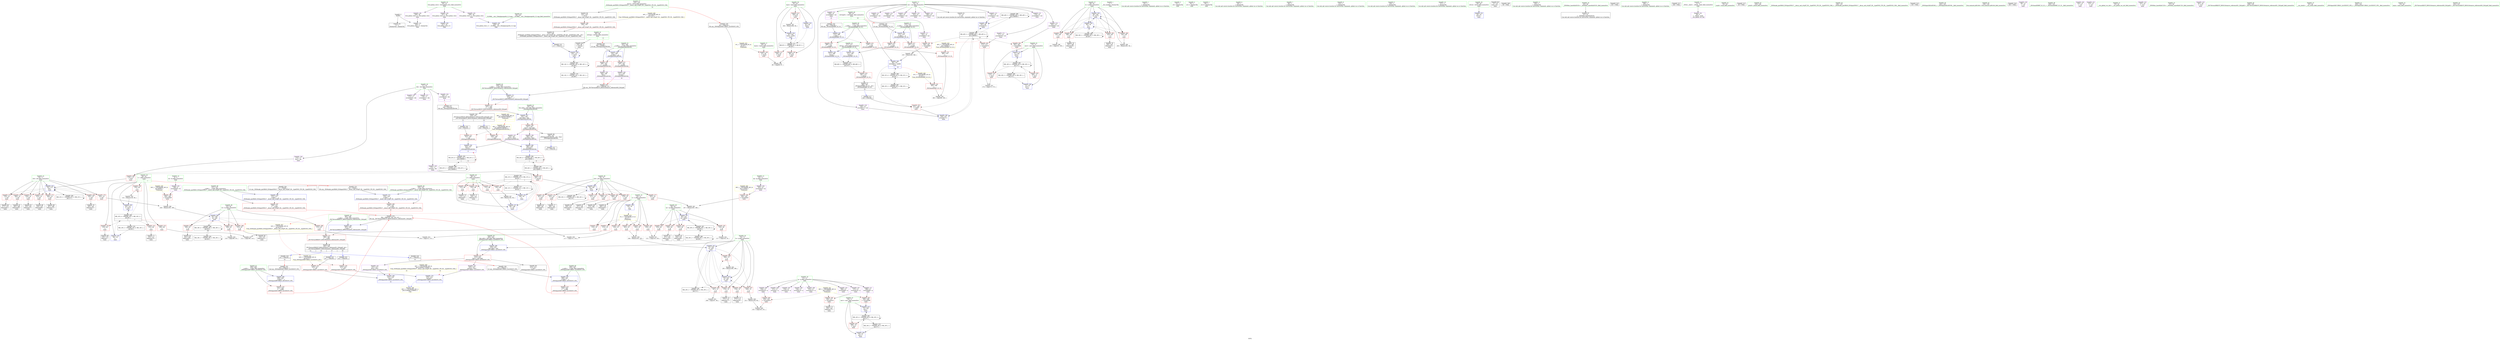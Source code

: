 digraph "SVFG" {
	label="SVFG";

	Node0x564ad8f30110 [shape=record,color=grey,label="{NodeID: 0\nNullPtr}"];
	Node0x564ad8f30110 -> Node0x564ad8f5cb60[style=solid];
	Node0x564ad8f30110 -> Node0x564ad8f684f0[style=solid];
	Node0x564ad8fabfc0 [shape=record,color=black,label="{NodeID: 526\n317 = PHI(66, )\n1st arg _ZSt9make_pairIRiS0_ESt4pairINSt17__decay_and_stripIT_E6__typeENS2_IT0_E6__typeEEOS3_OS6_ }"];
	Node0x564ad8fabfc0 -> Node0x564ad8f69970[style=solid];
	Node0x564ad8f5e790 [shape=record,color=red,label="{NodeID: 194\n243\<--84\n\<--nj\nmain\n}"];
	Node0x564ad8f5e790 -> Node0x564ad8f5dd00[style=solid];
	Node0x564ad8f5b9b0 [shape=record,color=purple,label="{NodeID: 111\n289\<--12\narrayidx88\<--g\nmain\n}"];
	Node0x564ad8f5b9b0 -> Node0x564ad8f5f080[style=solid];
	Node0x564ad8f59c20 [shape=record,color=green,label="{NodeID: 28\n62\<--63\nkase\<--kase_field_insensitive\nmain\n}"];
	Node0x564ad8f59c20 -> Node0x564ad8f62280[style=solid];
	Node0x564ad8f59c20 -> Node0x564ad8f62350[style=solid];
	Node0x564ad8f59c20 -> Node0x564ad8f62420[style=solid];
	Node0x564ad8f59c20 -> Node0x564ad8f686c0[style=solid];
	Node0x564ad8f59c20 -> Node0x564ad8f697d0[style=solid];
	Node0x564ad8f65cb0 [shape=record,color=black,label="{NodeID: 388\nMR_40V_2 = PHI(MR_40V_3, MR_40V_1, )\npts\{160000 \}\n}"];
	Node0x564ad8f65cb0 -> Node0x564ad8f68fb0[style=dashed];
	Node0x564ad8f65cb0 -> Node0x564ad8f65cb0[style=dashed];
	Node0x564ad8f5fe50 [shape=record,color=red,label="{NodeID: 222\n413\<--404\nthis1\<--this.addr\n_ZNSt4pairIiiEC2IRiS2_Lb1EEEOT_OT0_\n}"];
	Node0x564ad8f5fe50 -> Node0x564ad8f5aff0[style=solid];
	Node0x564ad8f5fe50 -> Node0x564ad8f61b30[style=solid];
	Node0x564ad8f5fe50 -> Node0x564ad8f61c00[style=solid];
	Node0x564ad8f61990 [shape=record,color=purple,label="{NodeID: 139\n349\<--348\nfirst\<--\n_ZNSt4pairIiiEaSEOS0_\n|{<s0>15}}"];
	Node0x564ad8f61990:s0 -> Node0x564ad8fac620[style=solid,color=red];
	Node0x564ad8f5c4b0 [shape=record,color=green,label="{NodeID: 56\n373\<--374\n__a.addr\<--__a.addr_field_insensitive\n_ZSt3maxIiERKT_S2_S2_\n}"];
	Node0x564ad8f5c4b0 -> Node0x564ad8f5f8a0[style=solid];
	Node0x564ad8f5c4b0 -> Node0x564ad8f5f970[style=solid];
	Node0x564ad8f5c4b0 -> Node0x564ad8f69d80[style=solid];
	Node0x564ad8f69490 [shape=record,color=blue,label="{NodeID: 250\n80\<--263\nd\<--inc73\nmain\n}"];
	Node0x564ad8f69490 -> Node0x564ad8f63d50[style=dashed];
	Node0x564ad8f69490 -> Node0x564ad8f63e20[style=dashed];
	Node0x564ad8f69490 -> Node0x564ad8f63ef0[style=dashed];
	Node0x564ad8f69490 -> Node0x564ad8f63fc0[style=dashed];
	Node0x564ad8f69490 -> Node0x564ad8f69080[style=dashed];
	Node0x564ad8f69490 -> Node0x564ad8f69490[style=dashed];
	Node0x564ad8f69490 -> Node0x564ad8f648b0[style=dashed];
	Node0x564ad8f63050 [shape=record,color=red,label="{NodeID: 167\n230\<--74\n\<--k\nmain\n}"];
	Node0x564ad8f63050 -> Node0x564ad8f6e000[style=solid];
	Node0x564ad8f5dc30 [shape=record,color=black,label="{NodeID: 84\n241\<--240\nidxprom62\<--\nmain\n}"];
	Node0x564ad8f53a70 [shape=record,color=green,label="{NodeID: 1\n7\<--1\n__dso_handle\<--dummyObj\nGlob }"];
	Node0x564ad8fac0d0 [shape=record,color=black,label="{NodeID: 527\n339 = PHI(140, )\n0th arg _ZNSt4pairIiiEaSEOS0_ }"];
	Node0x564ad8fac0d0 -> Node0x564ad8f69a40[style=solid];
	Node0x564ad8f5e860 [shape=record,color=red,label="{NodeID: 195\n138\<--137\n\<--arrayidx16\nmain\n}"];
	Node0x564ad8f5e860 -> Node0x564ad8f5d340[style=solid];
	Node0x564ad8f5ba80 [shape=record,color=purple,label="{NodeID: 112\n184\<--14\narrayidx33\<--cnt\nmain\n}"];
	Node0x564ad8f59cf0 [shape=record,color=green,label="{NodeID: 29\n64\<--65\ni\<--i_field_insensitive\nmain\n|{|<s6>7}}"];
	Node0x564ad8f59cf0 -> Node0x564ad8f624f0[style=solid];
	Node0x564ad8f59cf0 -> Node0x564ad8f625c0[style=solid];
	Node0x564ad8f59cf0 -> Node0x564ad8f62690[style=solid];
	Node0x564ad8f59cf0 -> Node0x564ad8f62760[style=solid];
	Node0x564ad8f59cf0 -> Node0x564ad8f68790[style=solid];
	Node0x564ad8f59cf0 -> Node0x564ad8f68ad0[style=solid];
	Node0x564ad8f59cf0:s6 -> Node0x564ad8fabeb0[style=solid,color=red];
	Node0x564ad8f661b0 [shape=record,color=black,label="{NodeID: 389\nMR_42V_2 = PHI(MR_42V_3, MR_42V_1, )\npts\{180000 \}\n}"];
	Node0x564ad8f661b0 -> Node0x564ad8f5e930[style=dashed];
	Node0x564ad8f661b0 -> Node0x564ad8f661b0[style=dashed];
	Node0x564ad8f661b0 -> Node0x564ad8f889e0[style=dashed];
	Node0x564ad8f5ff20 [shape=record,color=red,label="{NodeID: 223\n416\<--406\n\<--__x.addr\n_ZNSt4pairIiiEC2IRiS2_Lb1EEEOT_OT0_\n|{<s0>17}}"];
	Node0x564ad8f5ff20:s0 -> Node0x564ad8fabb00[style=solid,color=red];
	Node0x564ad8f61a60 [shape=record,color=purple,label="{NodeID: 140\n357\<--356\nsecond\<--\n_ZNSt4pairIiiEaSEOS0_\n|{<s0>16}}"];
	Node0x564ad8f61a60:s0 -> Node0x564ad8fac620[style=solid,color=red];
	Node0x564ad8f5c580 [shape=record,color=green,label="{NodeID: 57\n375\<--376\n__b.addr\<--__b.addr_field_insensitive\n_ZSt3maxIiERKT_S2_S2_\n}"];
	Node0x564ad8f5c580 -> Node0x564ad8f5fa40[style=solid];
	Node0x564ad8f5c580 -> Node0x564ad8f5fb10[style=solid];
	Node0x564ad8f5c580 -> Node0x564ad8f69e50[style=solid];
	Node0x564ad8f69560 [shape=record,color=blue,label="{NodeID: 251\n72\<--282\nans2\<--\nmain\n}"];
	Node0x564ad8f69560 -> Node0x564ad8f7cfe0[style=dashed];
	Node0x564ad8f63120 [shape=record,color=red,label="{NodeID: 168\n294\<--74\n\<--k\nmain\n}"];
	Node0x564ad8f63120 -> Node0x564ad8f6e900[style=solid];
	Node0x564ad8f5dd00 [shape=record,color=black,label="{NodeID: 85\n244\<--243\nidxprom64\<--\nmain\n}"];
	Node0x564ad8f57bd0 [shape=record,color=green,label="{NodeID: 2\n20\<--1\n\<--dummyObj\nCan only get source location for instruction, argument, global var or function.}"];
	Node0x564ad8fac1e0 [shape=record,color=black,label="{NodeID: 528\n340 = PHI(68, )\n1st arg _ZNSt4pairIiiEaSEOS0_ }"];
	Node0x564ad8fac1e0 -> Node0x564ad8f69b10[style=solid];
	Node0x564ad8f8fc30 [shape=record,color=yellow,style=double,label="{NodeID: 445\n46V_1 = ENCHI(MR_46V_0)\npts\{690000 690001 \}\nFun[main]|{<s0>8}}"];
	Node0x564ad8f8fc30:s0 -> Node0x564ad8f8d6a0[style=dashed,color=red];
	Node0x564ad8f7cae0 [shape=record,color=black,label="{NodeID: 362\nMR_16V_4 = PHI(MR_16V_6, MR_16V_3, )\npts\{71 \}\n}"];
	Node0x564ad8f7cae0 -> Node0x564ad8f62b70[style=dashed];
	Node0x564ad8f7cae0 -> Node0x564ad8f69630[style=dashed];
	Node0x564ad8f7cae0 -> Node0x564ad8f7cae0[style=dashed];
	Node0x564ad8f7cae0 -> Node0x564ad8f823e0[style=dashed];
	Node0x564ad8f5e930 [shape=record,color=red,label="{NodeID: 196\n174\<--173\n\<--first\nmain\n}"];
	Node0x564ad8f5e930 -> Node0x564ad8f68e10[style=solid];
	Node0x564ad8f5bb50 [shape=record,color=purple,label="{NodeID: 113\n187\<--14\narrayidx35\<--cnt\nmain\n}"];
	Node0x564ad8f5bb50 -> Node0x564ad8f68fb0[style=solid];
	Node0x564ad8f59dc0 [shape=record,color=green,label="{NodeID: 30\n66\<--67\nj\<--j_field_insensitive\nmain\n|{|<s6>7}}"];
	Node0x564ad8f59dc0 -> Node0x564ad8f62830[style=solid];
	Node0x564ad8f59dc0 -> Node0x564ad8f62900[style=solid];
	Node0x564ad8f59dc0 -> Node0x564ad8f629d0[style=solid];
	Node0x564ad8f59dc0 -> Node0x564ad8f62aa0[style=solid];
	Node0x564ad8f59dc0 -> Node0x564ad8f68860[style=solid];
	Node0x564ad8f59dc0 -> Node0x564ad8f68a00[style=solid];
	Node0x564ad8f59dc0:s6 -> Node0x564ad8fabfc0[style=solid,color=red];
	Node0x564ad8f662a0 [shape=record,color=black,label="{NodeID: 390\nMR_44V_2 = PHI(MR_44V_3, MR_44V_1, )\npts\{180001 \}\n}"];
	Node0x564ad8f662a0 -> Node0x564ad8f5ea00[style=dashed];
	Node0x564ad8f662a0 -> Node0x564ad8f662a0[style=dashed];
	Node0x564ad8f662a0 -> Node0x564ad8f88ee0[style=dashed];
	Node0x564ad8f5fff0 [shape=record,color=red,label="{NodeID: 224\n421\<--408\n\<--__y.addr\n_ZNSt4pairIiiEC2IRiS2_Lb1EEEOT_OT0_\n|{<s0>18}}"];
	Node0x564ad8f5fff0:s0 -> Node0x564ad8fabb00[style=solid,color=red];
	Node0x564ad8f61b30 [shape=record,color=purple,label="{NodeID: 141\n415\<--413\nfirst\<--this1\n_ZNSt4pairIiiEC2IRiS2_Lb1EEEOT_OT0_\n}"];
	Node0x564ad8f61b30 -> Node0x564ad8f6a400[style=solid];
	Node0x564ad8f5c650 [shape=record,color=green,label="{NodeID: 58\n395\<--396\n__t.addr\<--__t.addr_field_insensitive\n_ZSt7forwardIRiEOT_RNSt16remove_referenceIS1_E4typeE\n}"];
	Node0x564ad8f5c650 -> Node0x564ad8f5fd80[style=solid];
	Node0x564ad8f5c650 -> Node0x564ad8f6a0c0[style=solid];
	Node0x564ad8f69630 [shape=record,color=blue,label="{NodeID: 252\n70\<--290\nans1\<--\nmain\n}"];
	Node0x564ad8f69630 -> Node0x564ad8f7cae0[style=dashed];
	Node0x564ad8f631f0 [shape=record,color=red,label="{NodeID: 169\n182\<--76\n\<--i26\nmain\n}"];
	Node0x564ad8f631f0 -> Node0x564ad8f5d5b0[style=solid];
	Node0x564ad8f5ddd0 [shape=record,color=black,label="{NodeID: 86\n254\<--253\nidxprom68\<--\nmain\n}"];
	Node0x564ad8f57c60 [shape=record,color=green,label="{NodeID: 3\n22\<--1\n.str\<--dummyObj\nGlob }"];
	Node0x564ad8fac2f0 [shape=record,color=black,label="{NodeID: 529\n401 = PHI(318, )\n0th arg _ZNSt4pairIiiEC2IRiS2_Lb1EEEOT_OT0_ }"];
	Node0x564ad8fac2f0 -> Node0x564ad8f6a190[style=solid];
	Node0x564ad8f8fd10 [shape=record,color=yellow,style=double,label="{NodeID: 446\n32V_1 = ENCHI(MR_32V_0)\npts\{87 \}\nFun[_ZSt3maxIiERKT_S2_S2_]}"];
	Node0x564ad8f8fd10 -> Node0x564ad8f5fcb0[style=dashed];
	Node0x564ad8f7cfe0 [shape=record,color=black,label="{NodeID: 363\nMR_18V_4 = PHI(MR_18V_6, MR_18V_3, )\npts\{73 \}\n}"];
	Node0x564ad8f7cfe0 -> Node0x564ad8f62c40[style=dashed];
	Node0x564ad8f7cfe0 -> Node0x564ad8f62d10[style=dashed];
	Node0x564ad8f7cfe0 -> Node0x564ad8f69560[style=dashed];
	Node0x564ad8f7cfe0 -> Node0x564ad8f7cfe0[style=dashed];
	Node0x564ad8f7cfe0 -> Node0x564ad8f828e0[style=dashed];
	Node0x564ad8f5ea00 [shape=record,color=red,label="{NodeID: 197\n180\<--179\n\<--second\nmain\n}"];
	Node0x564ad8f5ea00 -> Node0x564ad8f68ee0[style=solid];
	Node0x564ad8f5bc20 [shape=record,color=purple,label="{NodeID: 114\n236\<--14\narrayidx58\<--cnt\nmain\n}"];
	Node0x564ad8f59e90 [shape=record,color=green,label="{NodeID: 31\n68\<--69\nref.tmp\<--ref.tmp_field_insensitive\nmain\n|{|<s1>8}}"];
	Node0x564ad8f59e90 -> Node0x564ad8f5cf30[style=solid];
	Node0x564ad8f59e90:s1 -> Node0x564ad8fac1e0[style=solid,color=red];
	Node0x564ad8f66390 [shape=record,color=black,label="{NodeID: 391\nMR_12V_5 = PHI(MR_12V_6, MR_12V_4, )\npts\{67 \}\n|{|<s7>7}}"];
	Node0x564ad8f66390 -> Node0x564ad8f62830[style=dashed];
	Node0x564ad8f66390 -> Node0x564ad8f62900[style=dashed];
	Node0x564ad8f66390 -> Node0x564ad8f629d0[style=dashed];
	Node0x564ad8f66390 -> Node0x564ad8f62aa0[style=dashed];
	Node0x564ad8f66390 -> Node0x564ad8f68860[style=dashed];
	Node0x564ad8f66390 -> Node0x564ad8f68a00[style=dashed];
	Node0x564ad8f66390 -> Node0x564ad8f819e0[style=dashed];
	Node0x564ad8f66390:s7 -> Node0x564ad8f8d210[style=dashed,color=red];
	Node0x564ad8f600c0 [shape=record,color=red,label="{NodeID: 225\n418\<--417\n\<--call\n_ZNSt4pairIiiEC2IRiS2_Lb1EEEOT_OT0_\n}"];
	Node0x564ad8f600c0 -> Node0x564ad8f6a400[style=solid];
	Node0x564ad8f61c00 [shape=record,color=purple,label="{NodeID: 142\n420\<--413\nsecond\<--this1\n_ZNSt4pairIiiEC2IRiS2_Lb1EEEOT_OT0_\n}"];
	Node0x564ad8f61c00 -> Node0x564ad8f6a4d0[style=solid];
	Node0x564ad8f5c720 [shape=record,color=green,label="{NodeID: 59\n404\<--405\nthis.addr\<--this.addr_field_insensitive\n_ZNSt4pairIiiEC2IRiS2_Lb1EEEOT_OT0_\n}"];
	Node0x564ad8f5c720 -> Node0x564ad8f5fe50[style=solid];
	Node0x564ad8f5c720 -> Node0x564ad8f6a190[style=solid];
	Node0x564ad8f69700 [shape=record,color=blue,label="{NodeID: 253\n74\<--295\nk\<--dec\nmain\n}"];
	Node0x564ad8f69700 -> Node0x564ad8f62de0[style=dashed];
	Node0x564ad8f69700 -> Node0x564ad8f62eb0[style=dashed];
	Node0x564ad8f69700 -> Node0x564ad8f62f80[style=dashed];
	Node0x564ad8f69700 -> Node0x564ad8f63050[style=dashed];
	Node0x564ad8f69700 -> Node0x564ad8f63120[style=dashed];
	Node0x564ad8f69700 -> Node0x564ad8f69700[style=dashed];
	Node0x564ad8f69700 -> Node0x564ad8f82de0[style=dashed];
	Node0x564ad8f632c0 [shape=record,color=red,label="{NodeID: 170\n195\<--76\n\<--i26\nmain\n}"];
	Node0x564ad8f632c0 -> Node0x564ad8f6ec00[style=solid];
	Node0x564ad8f5dea0 [shape=record,color=black,label="{NodeID: 87\n257\<--256\nidxprom70\<--\nmain\n}"];
	Node0x564ad8f57f10 [shape=record,color=green,label="{NodeID: 4\n24\<--1\n.str.1\<--dummyObj\nGlob }"];
	Node0x564ad8fac400 [shape=record,color=black,label="{NodeID: 530\n402 = PHI(327, )\n1st arg _ZNSt4pairIiiEC2IRiS2_Lb1EEEOT_OT0_ }"];
	Node0x564ad8fac400 -> Node0x564ad8f6a260[style=solid];
	Node0x564ad8f5ead0 [shape=record,color=red,label="{NodeID: 198\n199\<--198\n\<--arrayidx40\nmain\n}"];
	Node0x564ad8f5ead0 -> Node0x564ad8f6ec00[style=solid];
	Node0x564ad8f5bcf0 [shape=record,color=purple,label="{NodeID: 115\n239\<--14\narrayidx60\<--cnt\nmain\n|{<s0>10}}"];
	Node0x564ad8f5bcf0:s0 -> Node0x564ad8fac7d0[style=solid,color=red];
	Node0x564ad8f59f60 [shape=record,color=green,label="{NodeID: 32\n70\<--71\nans1\<--ans1_field_insensitive\nmain\n}"];
	Node0x564ad8f59f60 -> Node0x564ad8f62b70[style=solid];
	Node0x564ad8f59f60 -> Node0x564ad8f68ba0[style=solid];
	Node0x564ad8f59f60 -> Node0x564ad8f69630[style=solid];
	Node0x564ad8f60190 [shape=record,color=red,label="{NodeID: 226\n423\<--422\n\<--call2\n_ZNSt4pairIiiEC2IRiS2_Lb1EEEOT_OT0_\n}"];
	Node0x564ad8f60190 -> Node0x564ad8f6a4d0[style=solid];
	Node0x564ad8f61cd0 [shape=record,color=red,label="{NodeID: 143\n110\<--19\n\<--n\nmain\n}"];
	Node0x564ad8f61cd0 -> Node0x564ad8f6fc80[style=solid];
	Node0x564ad8f5c7f0 [shape=record,color=green,label="{NodeID: 60\n406\<--407\n__x.addr\<--__x.addr_field_insensitive\n_ZNSt4pairIiiEC2IRiS2_Lb1EEEOT_OT0_\n}"];
	Node0x564ad8f5c7f0 -> Node0x564ad8f5ff20[style=solid];
	Node0x564ad8f5c7f0 -> Node0x564ad8f6a260[style=solid];
	Node0x564ad8f697d0 [shape=record,color=blue,label="{NodeID: 254\n62\<--305\nkase\<--inc94\nmain\n}"];
	Node0x564ad8f697d0 -> Node0x564ad8f80fe0[style=dashed];
	Node0x564ad8f63390 [shape=record,color=red,label="{NodeID: 171\n234\<--76\n\<--i26\nmain\n}"];
	Node0x564ad8f63390 -> Node0x564ad8f5da90[style=solid];
	Node0x564ad8f5df70 [shape=record,color=black,label="{NodeID: 88\n267\<--266\nidxprom75\<--\nmain\n}"];
	Node0x564ad8f57fa0 [shape=record,color=green,label="{NodeID: 5\n26\<--1\n.str.2\<--dummyObj\nGlob }"];
	Node0x564ad8fac510 [shape=record,color=black,label="{NodeID: 531\n403 = PHI(331, )\n2nd arg _ZNSt4pairIiiEC2IRiS2_Lb1EEEOT_OT0_ }"];
	Node0x564ad8fac510 -> Node0x564ad8f6a330[style=solid];
	Node0x564ad8f5eba0 [shape=record,color=red,label="{NodeID: 199\n206\<--205\n\<--arrayidx42\nmain\n}"];
	Node0x564ad8f5eba0 -> Node0x564ad8f6e600[style=solid];
	Node0x564ad8f60650 [shape=record,color=purple,label="{NodeID: 116\n242\<--14\narrayidx63\<--cnt\nmain\n}"];
	Node0x564ad8f5a030 [shape=record,color=green,label="{NodeID: 33\n72\<--73\nans2\<--ans2_field_insensitive\nmain\n}"];
	Node0x564ad8f5a030 -> Node0x564ad8f62c40[style=solid];
	Node0x564ad8f5a030 -> Node0x564ad8f62d10[style=solid];
	Node0x564ad8f5a030 -> Node0x564ad8f68c70[style=solid];
	Node0x564ad8f5a030 -> Node0x564ad8f69560[style=solid];
	Node0x564ad8f889e0 [shape=record,color=black,label="{NodeID: 393\nMR_42V_4 = PHI(MR_42V_5, MR_42V_3, )\npts\{180000 \}\n|{|<s3>8}}"];
	Node0x564ad8f889e0 -> Node0x564ad8f5e930[style=dashed];
	Node0x564ad8f889e0 -> Node0x564ad8f661b0[style=dashed];
	Node0x564ad8f889e0 -> Node0x564ad8f889e0[style=dashed];
	Node0x564ad8f889e0:s3 -> Node0x564ad8f69be0[style=dashed,color=red];
	Node0x564ad8f60260 [shape=record,color=red,label="{NodeID: 227\n431\<--428\n\<--__t.addr\n_ZSt7forwardIiEOT_RNSt16remove_referenceIS0_E4typeE\n}"];
	Node0x564ad8f60260 -> Node0x564ad8f5b0c0[style=solid];
	Node0x564ad8f61da0 [shape=record,color=red,label="{NodeID: 144\n116\<--19\n\<--n\nmain\n}"];
	Node0x564ad8f61da0 -> Node0x564ad8f6ff80[style=solid];
	Node0x564ad8f5c8c0 [shape=record,color=green,label="{NodeID: 61\n408\<--409\n__y.addr\<--__y.addr_field_insensitive\n_ZNSt4pairIiiEC2IRiS2_Lb1EEEOT_OT0_\n}"];
	Node0x564ad8f5c8c0 -> Node0x564ad8f5fff0[style=solid];
	Node0x564ad8f5c8c0 -> Node0x564ad8f6a330[style=solid];
	Node0x564ad8f7ed70 [shape=record,color=yellow,style=double,label="{NodeID: 421\n54V_1 = ENCHI(MR_54V_0)\npts\{65 67 \}\nFun[_ZNSt4pairIiiEC2IRiS2_Lb1EEEOT_OT0_]}"];
	Node0x564ad8f7ed70 -> Node0x564ad8f600c0[style=dashed];
	Node0x564ad8f7ed70 -> Node0x564ad8f60190[style=dashed];
	Node0x564ad8f6e000 [shape=record,color=grey,label="{NodeID: 338\n231 = Binary(230, 94, )\n}"];
	Node0x564ad8f6e000 -> Node0x564ad8f6f080[style=solid];
	Node0x564ad8f698a0 [shape=record,color=blue,label="{NodeID: 255\n320\<--316\n__x.addr\<--__x\n_ZSt9make_pairIRiS0_ESt4pairINSt17__decay_and_stripIT_E6__typeENS2_IT0_E6__typeEEOS3_OS6_\n}"];
	Node0x564ad8f698a0 -> Node0x564ad8f5f150[style=dashed];
	Node0x564ad8f63460 [shape=record,color=red,label="{NodeID: 172\n253\<--76\n\<--i26\nmain\n}"];
	Node0x564ad8f63460 -> Node0x564ad8f5ddd0[style=solid];
	Node0x564ad8f5e040 [shape=record,color=black,label="{NodeID: 89\n270\<--269\nidxprom77\<--\nmain\n}"];
	Node0x564ad8f58030 [shape=record,color=green,label="{NodeID: 6\n29\<--1\n\<--dummyObj\nCan only get source location for instruction, argument, global var or function.}"];
	Node0x564ad8fac620 [shape=record,color=black,label="{NodeID: 532\n427 = PHI(349, 357, )\n0th arg _ZSt7forwardIiEOT_RNSt16remove_referenceIS0_E4typeE }"];
	Node0x564ad8fac620 -> Node0x564ad8f6a5a0[style=solid];
	Node0x564ad8f5ec70 [shape=record,color=red,label="{NodeID: 200\n229\<--228\n\<--arrayidx54\nmain\n}"];
	Node0x564ad8f5ec70 -> Node0x564ad8f6f080[style=solid];
	Node0x564ad8f60720 [shape=record,color=purple,label="{NodeID: 117\n245\<--14\narrayidx65\<--cnt\nmain\n}"];
	Node0x564ad8f60720 -> Node0x564ad8f5ed40[style=solid];
	Node0x564ad8f5a100 [shape=record,color=green,label="{NodeID: 34\n74\<--75\nk\<--k_field_insensitive\nmain\n}"];
	Node0x564ad8f5a100 -> Node0x564ad8f62de0[style=solid];
	Node0x564ad8f5a100 -> Node0x564ad8f62eb0[style=solid];
	Node0x564ad8f5a100 -> Node0x564ad8f62f80[style=solid];
	Node0x564ad8f5a100 -> Node0x564ad8f63050[style=solid];
	Node0x564ad8f5a100 -> Node0x564ad8f63120[style=solid];
	Node0x564ad8f5a100 -> Node0x564ad8f68d40[style=solid];
	Node0x564ad8f5a100 -> Node0x564ad8f69700[style=solid];
	Node0x564ad8f88ee0 [shape=record,color=black,label="{NodeID: 394\nMR_44V_4 = PHI(MR_44V_5, MR_44V_3, )\npts\{180001 \}\n|{|<s3>8}}"];
	Node0x564ad8f88ee0 -> Node0x564ad8f5ea00[style=dashed];
	Node0x564ad8f88ee0 -> Node0x564ad8f662a0[style=dashed];
	Node0x564ad8f88ee0 -> Node0x564ad8f88ee0[style=dashed];
	Node0x564ad8f88ee0:s3 -> Node0x564ad8f69cb0[style=dashed,color=red];
	Node0x564ad8f60330 [shape=record,color=blue,label="{NodeID: 228\n19\<--20\nn\<--\nGlob }"];
	Node0x564ad8f60330 -> Node0x564ad8f7ef60[style=dashed];
	Node0x564ad8f61e70 [shape=record,color=red,label="{NodeID: 145\n162\<--19\n\<--n\nmain\n}"];
	Node0x564ad8f61e70 -> Node0x564ad8f6e180[style=solid];
	Node0x564ad8f5c990 [shape=record,color=green,label="{NodeID: 62\n428\<--429\n__t.addr\<--__t.addr_field_insensitive\n_ZSt7forwardIiEOT_RNSt16remove_referenceIS0_E4typeE\n}"];
	Node0x564ad8f5c990 -> Node0x564ad8f60260[style=solid];
	Node0x564ad8f5c990 -> Node0x564ad8f6a5a0[style=solid];
	Node0x564ad8f6e180 [shape=record,color=grey,label="{NodeID: 339\n164 = Binary(162, 163, )\n}"];
	Node0x564ad8f6e180 -> Node0x564ad8f68d40[style=solid];
	Node0x564ad8f69970 [shape=record,color=blue,label="{NodeID: 256\n322\<--317\n__y.addr\<--__y\n_ZSt9make_pairIRiS0_ESt4pairINSt17__decay_and_stripIT_E6__typeENS2_IT0_E6__typeEEOS3_OS6_\n}"];
	Node0x564ad8f69970 -> Node0x564ad8f5f220[style=dashed];
	Node0x564ad8f63530 [shape=record,color=red,label="{NodeID: 173\n266\<--76\n\<--i26\nmain\n}"];
	Node0x564ad8f63530 -> Node0x564ad8f5df70[style=solid];
	Node0x564ad8f5e110 [shape=record,color=black,label="{NodeID: 90\n277\<--276\nidxprom81\<--\nmain\n}"];
	Node0x564ad8f580c0 [shape=record,color=green,label="{NodeID: 7\n94\<--1\n\<--dummyObj\nCan only get source location for instruction, argument, global var or function.}"];
	Node0x564ad8fac7d0 [shape=record,color=black,label="{NodeID: 533\n369 = PHI(239, )\n0th arg _ZSt3maxIiERKT_S2_S2_ }"];
	Node0x564ad8fac7d0 -> Node0x564ad8f69d80[style=solid];
	Node0x564ad8f900c0 [shape=record,color=yellow,style=double,label="{NodeID: 450\n40V_1 = ENCHI(MR_40V_0)\npts\{160000 \}\nFun[_ZSt3maxIiERKT_S2_S2_]}"];
	Node0x564ad8f900c0 -> Node0x564ad8f5fbe0[style=dashed];
	Node0x564ad8f5ed40 [shape=record,color=red,label="{NodeID: 201\n246\<--245\n\<--arrayidx65\nmain\n}"];
	Node0x564ad8f5ed40 -> Node0x564ad8f6e780[style=solid];
	Node0x564ad8f607f0 [shape=record,color=purple,label="{NodeID: 118\n255\<--14\narrayidx69\<--cnt\nmain\n}"];
	Node0x564ad8f5a1d0 [shape=record,color=green,label="{NodeID: 35\n76\<--77\ni26\<--i26_field_insensitive\nmain\n}"];
	Node0x564ad8f5a1d0 -> Node0x564ad8f631f0[style=solid];
	Node0x564ad8f5a1d0 -> Node0x564ad8f632c0[style=solid];
	Node0x564ad8f5a1d0 -> Node0x564ad8f63390[style=solid];
	Node0x564ad8f5a1d0 -> Node0x564ad8f63460[style=solid];
	Node0x564ad8f5a1d0 -> Node0x564ad8f63530[style=solid];
	Node0x564ad8f5a1d0 -> Node0x564ad8f63600[style=solid];
	Node0x564ad8f5a1d0 -> Node0x564ad8f636d0[style=solid];
	Node0x564ad8f5a1d0 -> Node0x564ad8f68e10[style=solid];
	Node0x564ad8f60430 [shape=record,color=blue,label="{NodeID: 229\n437\<--29\nllvm.global_ctors_0\<--\nGlob }"];
	Node0x564ad8f61f40 [shape=record,color=red,label="{NodeID: 146\n163\<--19\n\<--n\nmain\n}"];
	Node0x564ad8f61f40 -> Node0x564ad8f6e180[style=solid];
	Node0x564ad8f5ca60 [shape=record,color=green,label="{NodeID: 63\n30\<--433\n_GLOBAL__sub_I_Balajiganapathi_0_0.cpp\<--_GLOBAL__sub_I_Balajiganapathi_0_0.cpp_field_insensitive\n}"];
	Node0x564ad8f5ca60 -> Node0x564ad8f60530[style=solid];
	Node0x564ad8f7ef60 [shape=record,color=yellow,style=double,label="{NodeID: 423\n2V_1 = ENCHI(MR_2V_0)\npts\{21 \}\nFun[main]}"];
	Node0x564ad8f7ef60 -> Node0x564ad8f61cd0[style=dashed];
	Node0x564ad8f7ef60 -> Node0x564ad8f61da0[style=dashed];
	Node0x564ad8f7ef60 -> Node0x564ad8f61e70[style=dashed];
	Node0x564ad8f7ef60 -> Node0x564ad8f61f40[style=dashed];
	Node0x564ad8f7ef60 -> Node0x564ad8f62010[style=dashed];
	Node0x564ad8f7ef60 -> Node0x564ad8f620e0[style=dashed];
	Node0x564ad8f6e300 [shape=record,color=grey,label="{NodeID: 340\n263 = Binary(262, 94, )\n}"];
	Node0x564ad8f6e300 -> Node0x564ad8f69490[style=solid];
	Node0x564ad8f69a40 [shape=record,color=blue,label="{NodeID: 257\n341\<--339\nthis.addr\<--this\n_ZNSt4pairIiiEaSEOS0_\n}"];
	Node0x564ad8f69a40 -> Node0x564ad8f5f3c0[style=dashed];
	Node0x564ad8f63600 [shape=record,color=red,label="{NodeID: 174\n276\<--76\n\<--i26\nmain\n}"];
	Node0x564ad8f63600 -> Node0x564ad8f5e110[style=solid];
	Node0x564ad8f5e1e0 [shape=record,color=black,label="{NodeID: 91\n280\<--279\nidxprom83\<--\nmain\n}"];
	Node0x564ad8f58900 [shape=record,color=green,label="{NodeID: 8\n155\<--1\n\<--dummyObj\nCan only get source location for instruction, argument, global var or function.}"];
	Node0x564ad8fac8e0 [shape=record,color=black,label="{NodeID: 534\n370 = PHI(86, )\n1st arg _ZSt3maxIiERKT_S2_S2_ }"];
	Node0x564ad8fac8e0 -> Node0x564ad8f69e50[style=solid];
	Node0x564ad8f5ee10 [shape=record,color=red,label="{NodeID: 202\n252\<--249\n\<--call67\nmain\n}"];
	Node0x564ad8f5ee10 -> Node0x564ad8f693c0[style=solid];
	Node0x564ad8f608c0 [shape=record,color=purple,label="{NodeID: 119\n258\<--14\narrayidx71\<--cnt\nmain\n}"];
	Node0x564ad8f608c0 -> Node0x564ad8f693c0[style=solid];
	Node0x564ad8f5a2a0 [shape=record,color=green,label="{NodeID: 36\n78\<--79\nj29\<--j29_field_insensitive\nmain\n}"];
	Node0x564ad8f5a2a0 -> Node0x564ad8f637a0[style=solid];
	Node0x564ad8f5a2a0 -> Node0x564ad8f63870[style=solid];
	Node0x564ad8f5a2a0 -> Node0x564ad8f63940[style=solid];
	Node0x564ad8f5a2a0 -> Node0x564ad8f63a10[style=solid];
	Node0x564ad8f5a2a0 -> Node0x564ad8f63ae0[style=solid];
	Node0x564ad8f5a2a0 -> Node0x564ad8f63bb0[style=solid];
	Node0x564ad8f5a2a0 -> Node0x564ad8f63c80[style=solid];
	Node0x564ad8f5a2a0 -> Node0x564ad8f68ee0[style=solid];
	Node0x564ad8f898e0 [shape=record,color=black,label="{NodeID: 396\nMR_28V_4 = PHI(MR_28V_5, MR_28V_3, )\npts\{83 \}\n}"];
	Node0x564ad8f898e0 -> Node0x564ad8f69150[style=dashed];
	Node0x564ad8f898e0 -> Node0x564ad8f64db0[style=dashed];
	Node0x564ad8f898e0 -> Node0x564ad8f898e0[style=dashed];
	Node0x564ad8f60530 [shape=record,color=blue,label="{NodeID: 230\n438\<--30\nllvm.global_ctors_1\<--_GLOBAL__sub_I_Balajiganapathi_0_0.cpp\nGlob }"];
	Node0x564ad8f62010 [shape=record,color=red,label="{NodeID: 147\n213\<--19\n\<--n\nmain\n}"];
	Node0x564ad8f62010 -> Node0x564ad8f6f680[style=solid];
	Node0x564ad8f5cb60 [shape=record,color=black,label="{NodeID: 64\n2\<--3\ndummyVal\<--dummyVal\n}"];
	Node0x564ad8f6e480 [shape=record,color=grey,label="{NodeID: 341\n305 = Binary(304, 94, )\n}"];
	Node0x564ad8f6e480 -> Node0x564ad8f697d0[style=solid];
	Node0x564ad8f69b10 [shape=record,color=blue,label="{NodeID: 258\n343\<--340\n__p.addr\<--__p\n_ZNSt4pairIiiEaSEOS0_\n}"];
	Node0x564ad8f69b10 -> Node0x564ad8f5f490[style=dashed];
	Node0x564ad8f69b10 -> Node0x564ad8f5f560[style=dashed];
	Node0x564ad8f636d0 [shape=record,color=red,label="{NodeID: 175\n284\<--76\n\<--i26\nmain\n}"];
	Node0x564ad8f636d0 -> Node0x564ad8f5e2b0[style=solid];
	Node0x564ad8f5e2b0 [shape=record,color=black,label="{NodeID: 92\n285\<--284\nidxprom85\<--\nmain\n}"];
	Node0x564ad8f589c0 [shape=record,color=green,label="{NodeID: 9\n156\<--1\n\<--dummyObj\nCan only get source location for instruction, argument, global var or function.}"];
	Node0x564ad8f5eee0 [shape=record,color=red,label="{NodeID: 203\n272\<--271\n\<--arrayidx78\nmain\n}"];
	Node0x564ad8f5eee0 -> Node0x564ad8f6f500[style=solid];
	Node0x564ad8f60990 [shape=record,color=purple,label="{NodeID: 120\n268\<--14\narrayidx76\<--cnt\nmain\n}"];
	Node0x564ad8f5a370 [shape=record,color=green,label="{NodeID: 37\n80\<--81\nd\<--d_field_insensitive\nmain\n}"];
	Node0x564ad8f5a370 -> Node0x564ad8f63d50[style=solid];
	Node0x564ad8f5a370 -> Node0x564ad8f63e20[style=solid];
	Node0x564ad8f5a370 -> Node0x564ad8f63ef0[style=solid];
	Node0x564ad8f5a370 -> Node0x564ad8f63fc0[style=solid];
	Node0x564ad8f5a370 -> Node0x564ad8f69080[style=solid];
	Node0x564ad8f5a370 -> Node0x564ad8f69490[style=solid];
	Node0x564ad8f89de0 [shape=record,color=black,label="{NodeID: 397\nMR_30V_4 = PHI(MR_30V_5, MR_30V_3, )\npts\{85 \}\n}"];
	Node0x564ad8f89de0 -> Node0x564ad8f69220[style=dashed];
	Node0x564ad8f89de0 -> Node0x564ad8f652b0[style=dashed];
	Node0x564ad8f89de0 -> Node0x564ad8f89de0[style=dashed];
	Node0x564ad8f684f0 [shape=record,color=blue, style = dotted,label="{NodeID: 231\n439\<--3\nllvm.global_ctors_2\<--dummyVal\nGlob }"];
	Node0x564ad8f620e0 [shape=record,color=red,label="{NodeID: 148\n220\<--19\n\<--n\nmain\n}"];
	Node0x564ad8f620e0 -> Node0x564ad8f6f380[style=solid];
	Node0x564ad8f5cc60 [shape=record,color=black,label="{NodeID: 65\n15\<--14\n\<--cnt\nCan only get source location for instruction, argument, global var or function.}"];
	Node0x564ad8f94160 [shape=record,color=yellow,style=double,label="{NodeID: 508\n56V_2 = CSCHI(MR_56V_1)\npts\{3190000 3190001 \}\nCS[]}"];
	Node0x564ad8f8eae0 [shape=record,color=yellow,style=double,label="{NodeID: 425\n6V_1 = ENCHI(MR_6V_0)\npts\{61 \}\nFun[main]}"];
	Node0x564ad8f8eae0 -> Node0x564ad8f621b0[style=dashed];
	Node0x564ad8f6e600 [shape=record,color=grey,label="{NodeID: 342\n207 = Binary(202, 206, )\n}"];
	Node0x564ad8f6e600 -> Node0x564ad8f69220[style=solid];
	Node0x564ad8f69be0 [shape=record,color=blue,label="{NodeID: 259\n354\<--353\nfirst2\<--\n_ZNSt4pairIiiEaSEOS0_\n|{<s0>8}}"];
	Node0x564ad8f69be0:s0 -> Node0x564ad8f889e0[style=dashed,color=blue];
	Node0x564ad8f637a0 [shape=record,color=red,label="{NodeID: 176\n185\<--78\n\<--j29\nmain\n}"];
	Node0x564ad8f637a0 -> Node0x564ad8f5d680[style=solid];
	Node0x564ad8f5e380 [shape=record,color=black,label="{NodeID: 93\n288\<--287\nidxprom87\<--\nmain\n}"];
	Node0x564ad8f58a80 [shape=record,color=green,label="{NodeID: 10\n157\<--1\n\<--dummyObj\nCan only get source location for instruction, argument, global var or function.}"];
	Node0x564ad8f5efb0 [shape=record,color=red,label="{NodeID: 204\n282\<--281\n\<--arrayidx84\nmain\n}"];
	Node0x564ad8f5efb0 -> Node0x564ad8f69560[style=solid];
	Node0x564ad8f60a60 [shape=record,color=purple,label="{NodeID: 121\n271\<--14\narrayidx78\<--cnt\nmain\n}"];
	Node0x564ad8f60a60 -> Node0x564ad8f5eee0[style=solid];
	Node0x564ad8f5a440 [shape=record,color=green,label="{NodeID: 38\n82\<--83\nni\<--ni_field_insensitive\nmain\n}"];
	Node0x564ad8f5a440 -> Node0x564ad8f64090[style=solid];
	Node0x564ad8f5a440 -> Node0x564ad8f64160[style=solid];
	Node0x564ad8f5a440 -> Node0x564ad8f64230[style=solid];
	Node0x564ad8f5a440 -> Node0x564ad8f64300[style=solid];
	Node0x564ad8f5a440 -> Node0x564ad8f69150[style=solid];
	Node0x564ad8f8a2e0 [shape=record,color=black,label="{NodeID: 398\nMR_32V_4 = PHI(MR_32V_6, MR_32V_3, )\npts\{87 \}\n}"];
	Node0x564ad8f8a2e0 -> Node0x564ad8f692f0[style=dashed];
	Node0x564ad8f8a2e0 -> Node0x564ad8f657b0[style=dashed];
	Node0x564ad8f8a2e0 -> Node0x564ad8f8a2e0[style=dashed];
	Node0x564ad8f685f0 [shape=record,color=blue,label="{NodeID: 232\n58\<--20\nretval\<--\nmain\n}"];
	Node0x564ad8f621b0 [shape=record,color=red,label="{NodeID: 149\n97\<--60\n\<--kases\nmain\n}"];
	Node0x564ad8f621b0 -> Node0x564ad8f6fe00[style=solid];
	Node0x564ad8f5cd60 [shape=record,color=black,label="{NodeID: 66\n57\<--20\nmain_ret\<--\nmain\n}"];
	Node0x564ad8fa8a00 [shape=record,color=black,label="{NodeID: 509\n90 = PHI()\n}"];
	Node0x564ad8f6e780 [shape=record,color=grey,label="{NodeID: 343\n247 = Binary(94, 246, )\n}"];
	Node0x564ad8f6e780 -> Node0x564ad8f692f0[style=solid];
	Node0x564ad8f69cb0 [shape=record,color=blue,label="{NodeID: 260\n360\<--359\nsecond4\<--\n_ZNSt4pairIiiEaSEOS0_\n|{<s0>8}}"];
	Node0x564ad8f69cb0:s0 -> Node0x564ad8f88ee0[style=dashed,color=blue];
	Node0x564ad8f63870 [shape=record,color=red,label="{NodeID: 177\n202\<--78\n\<--j29\nmain\n}"];
	Node0x564ad8f63870 -> Node0x564ad8f6e600[style=solid];
	Node0x564ad8f5e450 [shape=record,color=black,label="{NodeID: 94\n335\<--318\n\<--retval\n_ZSt9make_pairIRiS0_ESt4pairINSt17__decay_and_stripIT_E6__typeENS2_IT0_E6__typeEEOS3_OS6_\n}"];
	Node0x564ad8f5e450 -> Node0x564ad8f5f2f0[style=solid];
	Node0x564ad8f58b80 [shape=record,color=green,label="{NodeID: 11\n193\<--1\n\<--dummyObj\nCan only get source location for instruction, argument, global var or function.}"];
	Node0x564ad8f5f080 [shape=record,color=red,label="{NodeID: 205\n290\<--289\n\<--arrayidx88\nmain\n}"];
	Node0x564ad8f5f080 -> Node0x564ad8f69630[style=solid];
	Node0x564ad8f60b30 [shape=record,color=purple,label="{NodeID: 122\n278\<--14\narrayidx82\<--cnt\nmain\n}"];
	Node0x564ad8f5a510 [shape=record,color=green,label="{NodeID: 39\n84\<--85\nnj\<--nj_field_insensitive\nmain\n}"];
	Node0x564ad8f5a510 -> Node0x564ad8f643d0[style=solid];
	Node0x564ad8f5a510 -> Node0x564ad8f5e5f0[style=solid];
	Node0x564ad8f5a510 -> Node0x564ad8f5e6c0[style=solid];
	Node0x564ad8f5a510 -> Node0x564ad8f5e790[style=solid];
	Node0x564ad8f5a510 -> Node0x564ad8f69220[style=solid];
	Node0x564ad8f8a7e0 [shape=record,color=black,label="{NodeID: 399\nMR_40V_5 = PHI(MR_40V_7, MR_40V_4, )\npts\{160000 \}\n|{|<s8>10}}"];
	Node0x564ad8f8a7e0 -> Node0x564ad8f5ed40[style=dashed];
	Node0x564ad8f8a7e0 -> Node0x564ad8f5ee10[style=dashed];
	Node0x564ad8f8a7e0 -> Node0x564ad8f5eee0[style=dashed];
	Node0x564ad8f8a7e0 -> Node0x564ad8f5efb0[style=dashed];
	Node0x564ad8f8a7e0 -> Node0x564ad8f68fb0[style=dashed];
	Node0x564ad8f8a7e0 -> Node0x564ad8f693c0[style=dashed];
	Node0x564ad8f8a7e0 -> Node0x564ad8f65cb0[style=dashed];
	Node0x564ad8f8a7e0 -> Node0x564ad8f8a7e0[style=dashed];
	Node0x564ad8f8a7e0:s8 -> Node0x564ad8f900c0[style=dashed,color=red];
	Node0x564ad8f686c0 [shape=record,color=blue,label="{NodeID: 233\n62\<--94\nkase\<--\nmain\n}"];
	Node0x564ad8f686c0 -> Node0x564ad8f80fe0[style=dashed];
	Node0x564ad8f62280 [shape=record,color=red,label="{NodeID: 150\n96\<--62\n\<--kase\nmain\n}"];
	Node0x564ad8f62280 -> Node0x564ad8f6fe00[style=solid];
	Node0x564ad8f5ce30 [shape=record,color=black,label="{NodeID: 67\n41\<--42\n\<--_ZNSt8ios_base4InitD1Ev\nCan only get source location for instruction, argument, global var or function.}"];
	Node0x564ad8faaa50 [shape=record,color=black,label="{NodeID: 510\n102 = PHI()\n}"];
	Node0x564ad8f6e900 [shape=record,color=grey,label="{NodeID: 344\n295 = Binary(294, 296, )\n}"];
	Node0x564ad8f6e900 -> Node0x564ad8f69700[style=solid];
	Node0x564ad8f69d80 [shape=record,color=blue,label="{NodeID: 261\n373\<--369\n__a.addr\<--__a\n_ZSt3maxIiERKT_S2_S2_\n}"];
	Node0x564ad8f69d80 -> Node0x564ad8f5f8a0[style=dashed];
	Node0x564ad8f69d80 -> Node0x564ad8f5f970[style=dashed];
	Node0x564ad8f63940 [shape=record,color=red,label="{NodeID: 178\n237\<--78\n\<--j29\nmain\n}"];
	Node0x564ad8f63940 -> Node0x564ad8f5db60[style=solid];
	Node0x564ad8f5e520 [shape=record,color=black,label="{NodeID: 95\n315\<--336\n_ZSt9make_pairIRiS0_ESt4pairINSt17__decay_and_stripIT_E6__typeENS2_IT0_E6__typeEEOS3_OS6__ret\<--\n_ZSt9make_pairIRiS0_ESt4pairINSt17__decay_and_stripIT_E6__typeENS2_IT0_E6__typeEEOS3_OS6_\n|{<s0>7}}"];
	Node0x564ad8f5e520:s0 -> Node0x564ad8faaf80[style=solid,color=blue];
	Node0x564ad8f58c80 [shape=record,color=green,label="{NodeID: 12\n296\<--1\n\<--dummyObj\nCan only get source location for instruction, argument, global var or function.}"];
	Node0x564ad8f5f150 [shape=record,color=red,label="{NodeID: 206\n326\<--320\n\<--__x.addr\n_ZSt9make_pairIRiS0_ESt4pairINSt17__decay_and_stripIT_E6__typeENS2_IT0_E6__typeEEOS3_OS6_\n|{<s0>12}}"];
	Node0x564ad8f5f150:s0 -> Node0x564ad8fabb00[style=solid,color=red];
	Node0x564ad8f60c00 [shape=record,color=purple,label="{NodeID: 123\n281\<--14\narrayidx84\<--cnt\nmain\n}"];
	Node0x564ad8f60c00 -> Node0x564ad8f5efb0[style=solid];
	Node0x564ad8f5a5e0 [shape=record,color=green,label="{NodeID: 40\n86\<--87\nref.tmp61\<--ref.tmp61_field_insensitive\nmain\n|{|<s1>10}}"];
	Node0x564ad8f5a5e0 -> Node0x564ad8f692f0[style=solid];
	Node0x564ad8f5a5e0:s1 -> Node0x564ad8fac8e0[style=solid,color=red];
	Node0x564ad8f8ace0 [shape=record,color=black,label="{NodeID: 400\nMR_10V_4 = PHI(MR_10V_5, MR_10V_3, )\npts\{65 \}\n|{|<s6>7}}"];
	Node0x564ad8f8ace0 -> Node0x564ad8f624f0[style=dashed];
	Node0x564ad8f8ace0 -> Node0x564ad8f625c0[style=dashed];
	Node0x564ad8f8ace0 -> Node0x564ad8f62690[style=dashed];
	Node0x564ad8f8ace0 -> Node0x564ad8f62760[style=dashed];
	Node0x564ad8f8ace0 -> Node0x564ad8f68ad0[style=dashed];
	Node0x564ad8f8ace0 -> Node0x564ad8f814e0[style=dashed];
	Node0x564ad8f8ace0:s6 -> Node0x564ad8f8d210[style=dashed,color=red];
	Node0x564ad8f68790 [shape=record,color=blue,label="{NodeID: 234\n64\<--20\ni\<--\nmain\n}"];
	Node0x564ad8f68790 -> Node0x564ad8f8ace0[style=dashed];
	Node0x564ad8f62350 [shape=record,color=red,label="{NodeID: 151\n100\<--62\n\<--kase\nmain\n}"];
	Node0x564ad8f5cf30 [shape=record,color=black,label="{NodeID: 68\n130\<--68\n\<--ref.tmp\nmain\n}"];
	Node0x564ad8f5cf30 -> Node0x564ad8f68930[style=solid];
	Node0x564ad8faab50 [shape=record,color=black,label="{NodeID: 511\n106 = PHI()\n}"];
	Node0x564ad8f6ea80 [shape=record,color=grey,label="{NodeID: 345\n151 = Binary(150, 94, )\n}"];
	Node0x564ad8f6ea80 -> Node0x564ad8f68ad0[style=solid];
	Node0x564ad8f69e50 [shape=record,color=blue,label="{NodeID: 262\n375\<--370\n__b.addr\<--__b\n_ZSt3maxIiERKT_S2_S2_\n}"];
	Node0x564ad8f69e50 -> Node0x564ad8f5fa40[style=dashed];
	Node0x564ad8f69e50 -> Node0x564ad8f5fb10[style=dashed];
	Node0x564ad8f63a10 [shape=record,color=red,label="{NodeID: 179\n256\<--78\n\<--j29\nmain\n}"];
	Node0x564ad8f63a10 -> Node0x564ad8f5dea0[style=solid];
	Node0x564ad8f5ad80 [shape=record,color=black,label="{NodeID: 96\n338\<--347\n_ZNSt4pairIiiEaSEOS0__ret\<--this1\n_ZNSt4pairIiiEaSEOS0_\n|{<s0>8}}"];
	Node0x564ad8f5ad80:s0 -> Node0x564ad8faad50[style=solid,color=blue];
	Node0x564ad8f58d80 [shape=record,color=green,label="{NodeID: 13\n4\<--6\n_ZStL8__ioinit\<--_ZStL8__ioinit_field_insensitive\nGlob }"];
	Node0x564ad8f58d80 -> Node0x564ad8f5b190[style=solid];
	Node0x564ad8f5f220 [shape=record,color=red,label="{NodeID: 207\n330\<--322\n\<--__y.addr\n_ZSt9make_pairIRiS0_ESt4pairINSt17__decay_and_stripIT_E6__typeENS2_IT0_E6__typeEEOS3_OS6_\n|{<s0>13}}"];
	Node0x564ad8f5f220:s0 -> Node0x564ad8fabb00[style=solid,color=red];
	Node0x564ad8f60cd0 [shape=record,color=purple,label="{NodeID: 124\n140\<--17\narrayidx18\<--idx\nmain\n|{<s0>8}}"];
	Node0x564ad8f60cd0:s0 -> Node0x564ad8fac0d0[style=solid,color=red];
	Node0x564ad8f5a6b0 [shape=record,color=green,label="{NodeID: 41\n91\<--92\nscanf\<--scanf_field_insensitive\n}"];
	Node0x564ad8f68860 [shape=record,color=blue,label="{NodeID: 235\n66\<--20\nj\<--\nmain\n}"];
	Node0x564ad8f68860 -> Node0x564ad8f66390[style=dashed];
	Node0x564ad8f62420 [shape=record,color=red,label="{NodeID: 152\n304\<--62\n\<--kase\nmain\n}"];
	Node0x564ad8f62420 -> Node0x564ad8f6e480[style=solid];
	Node0x564ad8f5d000 [shape=record,color=black,label="{NodeID: 69\n120\<--119\nidxprom\<--\nmain\n}"];
	Node0x564ad8faac50 [shape=record,color=black,label="{NodeID: 512\n40 = PHI()\n}"];
	Node0x564ad8f6ec00 [shape=record,color=grey,label="{NodeID: 346\n200 = Binary(195, 199, )\n}"];
	Node0x564ad8f6ec00 -> Node0x564ad8f69150[style=solid];
	Node0x564ad8f69f20 [shape=record,color=blue,label="{NodeID: 263\n371\<--385\nretval\<--\n_ZSt3maxIiERKT_S2_S2_\n}"];
	Node0x564ad8f69f20 -> Node0x564ad8f80ae0[style=dashed];
	Node0x564ad8f63ae0 [shape=record,color=red,label="{NodeID: 180\n269\<--78\n\<--j29\nmain\n}"];
	Node0x564ad8f63ae0 -> Node0x564ad8f5e040[style=solid];
	Node0x564ad8f5ae50 [shape=record,color=black,label="{NodeID: 97\n368\<--391\n_ZSt3maxIiERKT_S2_S2__ret\<--\n_ZSt3maxIiERKT_S2_S2_\n|{<s0>10}}"];
	Node0x564ad8f5ae50:s0 -> Node0x564ad8fab210[style=solid,color=blue];
	Node0x564ad8f58e80 [shape=record,color=green,label="{NodeID: 14\n8\<--9\ndi\<--di_field_insensitive\nGlob }"];
	Node0x564ad8f58e80 -> Node0x564ad8f5b260[style=solid];
	Node0x564ad8f80ae0 [shape=record,color=black,label="{NodeID: 374\nMR_66V_3 = PHI(MR_66V_4, MR_66V_2, )\npts\{372 \}\n}"];
	Node0x564ad8f80ae0 -> Node0x564ad8f5f7d0[style=dashed];
	Node0x564ad8f5f2f0 [shape=record,color=red,label="{NodeID: 208\n336\<--335\n\<--\n_ZSt9make_pairIRiS0_ESt4pairINSt17__decay_and_stripIT_E6__typeENS2_IT0_E6__typeEEOS3_OS6_\n}"];
	Node0x564ad8f5f2f0 -> Node0x564ad8f5e520[style=solid];
	Node0x564ad8f60da0 [shape=record,color=purple,label="{NodeID: 125\n172\<--17\narrayidx28\<--idx\nmain\n}"];
	Node0x564ad8f5a7b0 [shape=record,color=green,label="{NodeID: 42\n103\<--104\nprintf\<--printf_field_insensitive\n}"];
	Node0x564ad8f8b6e0 [shape=record,color=black,label="{NodeID: 402\nMR_14V_3 = PHI(MR_14V_4, MR_14V_2, )\npts\{69 \}\n}"];
	Node0x564ad8f8b6e0 -> Node0x564ad8f68930[style=dashed];
	Node0x564ad8f8b6e0 -> Node0x564ad8f81ee0[style=dashed];
	Node0x564ad8f8b6e0 -> Node0x564ad8f8b6e0[style=dashed];
	Node0x564ad8f68930 [shape=record,color=blue,label="{NodeID: 236\n130\<--127\n\<--call12\nmain\n}"];
	Node0x564ad8f68930 -> Node0x564ad8f68930[style=dashed];
	Node0x564ad8f68930 -> Node0x564ad8f8b6e0[style=dashed];
	Node0x564ad8f624f0 [shape=record,color=red,label="{NodeID: 153\n109\<--64\n\<--i\nmain\n}"];
	Node0x564ad8f624f0 -> Node0x564ad8f6fc80[style=solid];
	Node0x564ad8f5d0d0 [shape=record,color=black,label="{NodeID: 70\n123\<--122\nidxprom9\<--\nmain\n}"];
	Node0x564ad8faad50 [shape=record,color=black,label="{NodeID: 513\n141 = PHI(338, )\n}"];
	Node0x564ad8f6ed80 [shape=record,color=grey,label="{NodeID: 347\n146 = Binary(145, 94, )\n}"];
	Node0x564ad8f6ed80 -> Node0x564ad8f68a00[style=solid];
	Node0x564ad8f69ff0 [shape=record,color=blue,label="{NodeID: 264\n371\<--388\nretval\<--\n_ZSt3maxIiERKT_S2_S2_\n}"];
	Node0x564ad8f69ff0 -> Node0x564ad8f80ae0[style=dashed];
	Node0x564ad8f63bb0 [shape=record,color=red,label="{NodeID: 181\n279\<--78\n\<--j29\nmain\n}"];
	Node0x564ad8f63bb0 -> Node0x564ad8f5e1e0[style=solid];
	Node0x564ad8f5af20 [shape=record,color=black,label="{NodeID: 98\n393\<--398\n_ZSt7forwardIRiEOT_RNSt16remove_referenceIS1_E4typeE_ret\<--\n_ZSt7forwardIRiEOT_RNSt16remove_referenceIS1_E4typeE\n|{<s0>12|<s1>13|<s2>17|<s3>18}}"];
	Node0x564ad8f5af20:s0 -> Node0x564ad8fab380[style=solid,color=blue];
	Node0x564ad8f5af20:s1 -> Node0x564ad8fab4c0[style=solid,color=blue];
	Node0x564ad8f5af20:s2 -> Node0x564ad8fab880[style=solid,color=blue];
	Node0x564ad8f5af20:s3 -> Node0x564ad8fab9c0[style=solid,color=blue];
	Node0x564ad8f58f80 [shape=record,color=green,label="{NodeID: 15\n10\<--11\ndj\<--dj_field_insensitive\nGlob }"];
	Node0x564ad8f58f80 -> Node0x564ad8f5b330[style=solid];
	Node0x564ad8f80fe0 [shape=record,color=black,label="{NodeID: 375\nMR_8V_3 = PHI(MR_8V_4, MR_8V_2, )\npts\{63 \}\n}"];
	Node0x564ad8f80fe0 -> Node0x564ad8f62280[style=dashed];
	Node0x564ad8f80fe0 -> Node0x564ad8f62350[style=dashed];
	Node0x564ad8f80fe0 -> Node0x564ad8f62420[style=dashed];
	Node0x564ad8f80fe0 -> Node0x564ad8f697d0[style=dashed];
	Node0x564ad8f5f3c0 [shape=record,color=red,label="{NodeID: 209\n347\<--341\nthis1\<--this.addr\n_ZNSt4pairIiiEaSEOS0_\n}"];
	Node0x564ad8f5f3c0 -> Node0x564ad8f5ad80[style=solid];
	Node0x564ad8f5f3c0 -> Node0x564ad8f617f0[style=solid];
	Node0x564ad8f5f3c0 -> Node0x564ad8f618c0[style=solid];
	Node0x564ad8f60e70 [shape=record,color=purple,label="{NodeID: 126\n173\<--17\nfirst\<--idx\nmain\n}"];
	Node0x564ad8f60e70 -> Node0x564ad8f5e930[style=solid];
	Node0x564ad8f5a8b0 [shape=record,color=green,label="{NodeID: 43\n128\<--129\n_ZSt9make_pairIRiS0_ESt4pairINSt17__decay_and_stripIT_E6__typeENS2_IT0_E6__typeEEOS3_OS6_\<--_ZSt9make_pairIRiS0_ESt4pairINSt17__decay_and_stripIT_E6__typeENS2_IT0_E6__typeEEOS3_OS6__field_insensitive\n}"];
	Node0x564ad8f68a00 [shape=record,color=blue,label="{NodeID: 237\n66\<--146\nj\<--inc\nmain\n}"];
	Node0x564ad8f68a00 -> Node0x564ad8f66390[style=dashed];
	Node0x564ad8f625c0 [shape=record,color=red,label="{NodeID: 154\n119\<--64\n\<--i\nmain\n}"];
	Node0x564ad8f625c0 -> Node0x564ad8f5d000[style=solid];
	Node0x564ad8f5d1a0 [shape=record,color=black,label="{NodeID: 71\n133\<--132\nidxprom13\<--\nmain\n}"];
	Node0x564ad8faaeb0 [shape=record,color=black,label="{NodeID: 514\n126 = PHI()\n}"];
	Node0x564ad8f6ef00 [shape=record,color=grey,label="{NodeID: 348\n192 = cmp(191, 193, )\n}"];
	Node0x564ad8f6a0c0 [shape=record,color=blue,label="{NodeID: 265\n395\<--394\n__t.addr\<--__t\n_ZSt7forwardIRiEOT_RNSt16remove_referenceIS1_E4typeE\n}"];
	Node0x564ad8f6a0c0 -> Node0x564ad8f5fd80[style=dashed];
	Node0x564ad8f63c80 [shape=record,color=red,label="{NodeID: 182\n287\<--78\n\<--j29\nmain\n}"];
	Node0x564ad8f63c80 -> Node0x564ad8f5e380[style=solid];
	Node0x564ad8f5aff0 [shape=record,color=black,label="{NodeID: 99\n414\<--413\n\<--this1\n_ZNSt4pairIiiEC2IRiS2_Lb1EEEOT_OT0_\n}"];
	Node0x564ad8f59080 [shape=record,color=green,label="{NodeID: 16\n12\<--13\ng\<--g_field_insensitive\nGlob }"];
	Node0x564ad8f59080 -> Node0x564ad8f5b400[style=solid];
	Node0x564ad8f59080 -> Node0x564ad8f5b4d0[style=solid];
	Node0x564ad8f59080 -> Node0x564ad8f5b5a0[style=solid];
	Node0x564ad8f59080 -> Node0x564ad8f5b670[style=solid];
	Node0x564ad8f59080 -> Node0x564ad8f5b740[style=solid];
	Node0x564ad8f59080 -> Node0x564ad8f5b810[style=solid];
	Node0x564ad8f59080 -> Node0x564ad8f5b8e0[style=solid];
	Node0x564ad8f59080 -> Node0x564ad8f5b9b0[style=solid];
	Node0x564ad8f814e0 [shape=record,color=black,label="{NodeID: 376\nMR_10V_2 = PHI(MR_10V_4, MR_10V_1, )\npts\{65 \}\n}"];
	Node0x564ad8f814e0 -> Node0x564ad8f68790[style=dashed];
	Node0x564ad8f5f490 [shape=record,color=red,label="{NodeID: 210\n348\<--343\n\<--__p.addr\n_ZNSt4pairIiiEaSEOS0_\n}"];
	Node0x564ad8f5f490 -> Node0x564ad8f61990[style=solid];
	Node0x564ad8f60f40 [shape=record,color=purple,label="{NodeID: 127\n178\<--17\narrayidx31\<--idx\nmain\n}"];
	Node0x564ad8f5a9b0 [shape=record,color=green,label="{NodeID: 44\n142\<--143\n_ZNSt4pairIiiEaSEOS0_\<--_ZNSt4pairIiiEaSEOS0__field_insensitive\n}"];
	Node0x564ad8f68ad0 [shape=record,color=blue,label="{NodeID: 238\n64\<--151\ni\<--inc21\nmain\n}"];
	Node0x564ad8f68ad0 -> Node0x564ad8f8ace0[style=dashed];
	Node0x564ad8f62690 [shape=record,color=red,label="{NodeID: 155\n132\<--64\n\<--i\nmain\n}"];
	Node0x564ad8f62690 -> Node0x564ad8f5d1a0[style=solid];
	Node0x564ad8f5d270 [shape=record,color=black,label="{NodeID: 72\n136\<--135\nidxprom15\<--\nmain\n}"];
	Node0x564ad8faaf80 [shape=record,color=black,label="{NodeID: 515\n127 = PHI(315, )\n}"];
	Node0x564ad8faaf80 -> Node0x564ad8f68930[style=solid];
	Node0x564ad8f6f080 [shape=record,color=grey,label="{NodeID: 349\n232 = cmp(229, 231, )\n}"];
	Node0x564ad8f6a190 [shape=record,color=blue,label="{NodeID: 266\n404\<--401\nthis.addr\<--this\n_ZNSt4pairIiiEC2IRiS2_Lb1EEEOT_OT0_\n}"];
	Node0x564ad8f6a190 -> Node0x564ad8f5fe50[style=dashed];
	Node0x564ad8f63d50 [shape=record,color=red,label="{NodeID: 183\n191\<--80\n\<--d\nmain\n}"];
	Node0x564ad8f63d50 -> Node0x564ad8f6ef00[style=solid];
	Node0x564ad8f5b0c0 [shape=record,color=black,label="{NodeID: 100\n426\<--431\n_ZSt7forwardIiEOT_RNSt16remove_referenceIS0_E4typeE_ret\<--\n_ZSt7forwardIiEOT_RNSt16remove_referenceIS0_E4typeE\n|{<s0>15|<s1>16}}"];
	Node0x564ad8f5b0c0:s0 -> Node0x564ad8fab600[style=solid,color=blue];
	Node0x564ad8f5b0c0:s1 -> Node0x564ad8fab740[style=solid,color=blue];
	Node0x564ad8f59180 [shape=record,color=green,label="{NodeID: 17\n14\<--16\ncnt\<--cnt_field_insensitive\nGlob }"];
	Node0x564ad8f59180 -> Node0x564ad8f5cc60[style=solid];
	Node0x564ad8f59180 -> Node0x564ad8f5ba80[style=solid];
	Node0x564ad8f59180 -> Node0x564ad8f5bb50[style=solid];
	Node0x564ad8f59180 -> Node0x564ad8f5bc20[style=solid];
	Node0x564ad8f59180 -> Node0x564ad8f5bcf0[style=solid];
	Node0x564ad8f59180 -> Node0x564ad8f60650[style=solid];
	Node0x564ad8f59180 -> Node0x564ad8f60720[style=solid];
	Node0x564ad8f59180 -> Node0x564ad8f607f0[style=solid];
	Node0x564ad8f59180 -> Node0x564ad8f608c0[style=solid];
	Node0x564ad8f59180 -> Node0x564ad8f60990[style=solid];
	Node0x564ad8f59180 -> Node0x564ad8f60a60[style=solid];
	Node0x564ad8f59180 -> Node0x564ad8f60b30[style=solid];
	Node0x564ad8f59180 -> Node0x564ad8f60c00[style=solid];
	Node0x564ad8f819e0 [shape=record,color=black,label="{NodeID: 377\nMR_12V_2 = PHI(MR_12V_3, MR_12V_1, )\npts\{67 \}\n}"];
	Node0x564ad8f819e0 -> Node0x564ad8f68860[style=dashed];
	Node0x564ad8f819e0 -> Node0x564ad8f819e0[style=dashed];
	Node0x564ad8f5f560 [shape=record,color=red,label="{NodeID: 211\n356\<--343\n\<--__p.addr\n_ZNSt4pairIiiEaSEOS0_\n}"];
	Node0x564ad8f5f560 -> Node0x564ad8f61a60[style=solid];
	Node0x564ad8f61010 [shape=record,color=purple,label="{NodeID: 128\n179\<--17\nsecond\<--idx\nmain\n}"];
	Node0x564ad8f61010 -> Node0x564ad8f5ea00[style=solid];
	Node0x564ad8f5aab0 [shape=record,color=green,label="{NodeID: 45\n158\<--159\nllvm.memset.p0i8.i64\<--llvm.memset.p0i8.i64_field_insensitive\n}"];
	Node0x564ad8f68ba0 [shape=record,color=blue,label="{NodeID: 239\n70\<--20\nans1\<--\nmain\n}"];
	Node0x564ad8f68ba0 -> Node0x564ad8f7cae0[style=dashed];
	Node0x564ad8f62760 [shape=record,color=red,label="{NodeID: 156\n150\<--64\n\<--i\nmain\n}"];
	Node0x564ad8f62760 -> Node0x564ad8f6ea80[style=solid];
	Node0x564ad8f5d340 [shape=record,color=black,label="{NodeID: 73\n139\<--138\nidxprom17\<--\nmain\n}"];
	Node0x564ad8fab140 [shape=record,color=black,label="{NodeID: 516\n302 = PHI()\n}"];
	Node0x564ad8f6f200 [shape=record,color=grey,label="{NodeID: 350\n210 = cmp(209, 20, )\n}"];
	Node0x564ad8f6a260 [shape=record,color=blue,label="{NodeID: 267\n406\<--402\n__x.addr\<--__x\n_ZNSt4pairIiiEC2IRiS2_Lb1EEEOT_OT0_\n}"];
	Node0x564ad8f6a260 -> Node0x564ad8f5ff20[style=dashed];
	Node0x564ad8f63e20 [shape=record,color=red,label="{NodeID: 184\n196\<--80\n\<--d\nmain\n}"];
	Node0x564ad8f63e20 -> Node0x564ad8f5d750[style=solid];
	Node0x564ad8f5b190 [shape=record,color=purple,label="{NodeID: 101\n39\<--4\n\<--_ZStL8__ioinit\n__cxx_global_var_init\n}"];
	Node0x564ad8f59280 [shape=record,color=green,label="{NodeID: 18\n17\<--18\nidx\<--idx_field_insensitive\nGlob }"];
	Node0x564ad8f59280 -> Node0x564ad8f60cd0[style=solid];
	Node0x564ad8f59280 -> Node0x564ad8f60da0[style=solid];
	Node0x564ad8f59280 -> Node0x564ad8f60e70[style=solid];
	Node0x564ad8f59280 -> Node0x564ad8f60f40[style=solid];
	Node0x564ad8f59280 -> Node0x564ad8f61010[style=solid];
	Node0x564ad8f81ee0 [shape=record,color=black,label="{NodeID: 378\nMR_14V_2 = PHI(MR_14V_3, MR_14V_1, )\npts\{69 \}\n}"];
	Node0x564ad8f81ee0 -> Node0x564ad8f8b6e0[style=dashed];
	Node0x564ad8f5f630 [shape=record,color=red,label="{NodeID: 212\n353\<--350\n\<--call\n_ZNSt4pairIiiEaSEOS0_\n}"];
	Node0x564ad8f5f630 -> Node0x564ad8f69be0[style=solid];
	Node0x564ad8f610e0 [shape=record,color=purple,label="{NodeID: 129\n89\<--22\n\<--.str\nmain\n}"];
	Node0x564ad8f5abb0 [shape=record,color=green,label="{NodeID: 46\n250\<--251\n_ZSt3maxIiERKT_S2_S2_\<--_ZSt3maxIiERKT_S2_S2__field_insensitive\n}"];
	Node0x564ad8f8d100 [shape=record,color=yellow,style=double,label="{NodeID: 406\n48V_1 = ENCHI(MR_48V_0)\npts\{319 \}\nFun[_ZSt9make_pairIRiS0_ESt4pairINSt17__decay_and_stripIT_E6__typeENS2_IT0_E6__typeEEOS3_OS6_]}"];
	Node0x564ad8f8d100 -> Node0x564ad8f5f2f0[style=dashed];
	Node0x564ad8f68c70 [shape=record,color=blue,label="{NodeID: 240\n72\<--20\nans2\<--\nmain\n}"];
	Node0x564ad8f68c70 -> Node0x564ad8f7cfe0[style=dashed];
	Node0x564ad8f62830 [shape=record,color=red,label="{NodeID: 157\n115\<--66\n\<--j\nmain\n}"];
	Node0x564ad8f62830 -> Node0x564ad8f6ff80[style=solid];
	Node0x564ad8f5d410 [shape=record,color=black,label="{NodeID: 74\n171\<--170\nidxprom27\<--\nmain\n}"];
	Node0x564ad8fab210 [shape=record,color=black,label="{NodeID: 517\n249 = PHI(368, )\n}"];
	Node0x564ad8fab210 -> Node0x564ad8f5ee10[style=solid];
	Node0x564ad8f6f380 [shape=record,color=grey,label="{NodeID: 351\n221 = cmp(219, 220, )\n}"];
	Node0x564ad8f6a330 [shape=record,color=blue,label="{NodeID: 268\n408\<--403\n__y.addr\<--__y\n_ZNSt4pairIiiEC2IRiS2_Lb1EEEOT_OT0_\n}"];
	Node0x564ad8f6a330 -> Node0x564ad8f5fff0[style=dashed];
	Node0x564ad8f63ef0 [shape=record,color=red,label="{NodeID: 185\n203\<--80\n\<--d\nmain\n}"];
	Node0x564ad8f63ef0 -> Node0x564ad8f5d820[style=solid];
	Node0x564ad8f5b260 [shape=record,color=purple,label="{NodeID: 102\n198\<--8\narrayidx40\<--di\nmain\n}"];
	Node0x564ad8f5b260 -> Node0x564ad8f5ead0[style=solid];
	Node0x564ad8f59380 [shape=record,color=green,label="{NodeID: 19\n19\<--21\nn\<--n_field_insensitive\nGlob }"];
	Node0x564ad8f59380 -> Node0x564ad8f61cd0[style=solid];
	Node0x564ad8f59380 -> Node0x564ad8f61da0[style=solid];
	Node0x564ad8f59380 -> Node0x564ad8f61e70[style=solid];
	Node0x564ad8f59380 -> Node0x564ad8f61f40[style=solid];
	Node0x564ad8f59380 -> Node0x564ad8f62010[style=solid];
	Node0x564ad8f59380 -> Node0x564ad8f620e0[style=solid];
	Node0x564ad8f59380 -> Node0x564ad8f60330[style=solid];
	Node0x564ad8f823e0 [shape=record,color=black,label="{NodeID: 379\nMR_16V_2 = PHI(MR_16V_4, MR_16V_1, )\npts\{71 \}\n}"];
	Node0x564ad8f823e0 -> Node0x564ad8f68ba0[style=dashed];
	Node0x564ad8f5f700 [shape=record,color=red,label="{NodeID: 213\n359\<--358\n\<--call3\n_ZNSt4pairIiiEaSEOS0_\n}"];
	Node0x564ad8f5f700 -> Node0x564ad8f69cb0[style=solid];
	Node0x564ad8f611b0 [shape=record,color=purple,label="{NodeID: 130\n105\<--22\n\<--.str\nmain\n}"];
	Node0x564ad8f5acb0 [shape=record,color=green,label="{NodeID: 47\n318\<--319\nretval\<--retval_field_insensitive\n_ZSt9make_pairIRiS0_ESt4pairINSt17__decay_and_stripIT_E6__typeENS2_IT0_E6__typeEEOS3_OS6_\n|{|<s1>14}}"];
	Node0x564ad8f5acb0 -> Node0x564ad8f5e450[style=solid];
	Node0x564ad8f5acb0:s1 -> Node0x564ad8fac2f0[style=solid,color=red];
	Node0x564ad8f8d210 [shape=record,color=yellow,style=double,label="{NodeID: 407\n54V_1 = ENCHI(MR_54V_0)\npts\{65 67 \}\nFun[_ZSt9make_pairIRiS0_ESt4pairINSt17__decay_and_stripIT_E6__typeENS2_IT0_E6__typeEEOS3_OS6_]|{<s0>14}}"];
	Node0x564ad8f8d210:s0 -> Node0x564ad8f7ed70[style=dashed,color=red];
	Node0x564ad8f68d40 [shape=record,color=blue,label="{NodeID: 241\n74\<--164\nk\<--mul\nmain\n}"];
	Node0x564ad8f68d40 -> Node0x564ad8f62de0[style=dashed];
	Node0x564ad8f68d40 -> Node0x564ad8f62eb0[style=dashed];
	Node0x564ad8f68d40 -> Node0x564ad8f62f80[style=dashed];
	Node0x564ad8f68d40 -> Node0x564ad8f63050[style=dashed];
	Node0x564ad8f68d40 -> Node0x564ad8f63120[style=dashed];
	Node0x564ad8f68d40 -> Node0x564ad8f69700[style=dashed];
	Node0x564ad8f68d40 -> Node0x564ad8f82de0[style=dashed];
	Node0x564ad8f62900 [shape=record,color=red,label="{NodeID: 158\n122\<--66\n\<--j\nmain\n}"];
	Node0x564ad8f62900 -> Node0x564ad8f5d0d0[style=solid];
	Node0x564ad8f5d4e0 [shape=record,color=black,label="{NodeID: 75\n177\<--176\nidxprom30\<--\nmain\n}"];
	Node0x564ad8fab380 [shape=record,color=black,label="{NodeID: 518\n327 = PHI(393, )\n|{<s0>14}}"];
	Node0x564ad8fab380:s0 -> Node0x564ad8fac400[style=solid,color=red];
	Node0x564ad8f6f500 [shape=record,color=grey,label="{NodeID: 352\n274 = cmp(272, 273, )\n}"];
	Node0x564ad8f6a400 [shape=record,color=blue,label="{NodeID: 269\n415\<--418\nfirst\<--\n_ZNSt4pairIiiEC2IRiS2_Lb1EEEOT_OT0_\n|{<s0>14}}"];
	Node0x564ad8f6a400:s0 -> Node0x564ad8f94160[style=dashed,color=blue];
	Node0x564ad8f63fc0 [shape=record,color=red,label="{NodeID: 186\n262\<--80\n\<--d\nmain\n}"];
	Node0x564ad8f63fc0 -> Node0x564ad8f6e300[style=solid];
	Node0x564ad8f5b330 [shape=record,color=purple,label="{NodeID: 103\n205\<--10\narrayidx42\<--dj\nmain\n}"];
	Node0x564ad8f5b330 -> Node0x564ad8f5eba0[style=solid];
	Node0x564ad8f59480 [shape=record,color=green,label="{NodeID: 20\n28\<--32\nllvm.global_ctors\<--llvm.global_ctors_field_insensitive\nGlob }"];
	Node0x564ad8f59480 -> Node0x564ad8f614f0[style=solid];
	Node0x564ad8f59480 -> Node0x564ad8f615f0[style=solid];
	Node0x564ad8f59480 -> Node0x564ad8f616f0[style=solid];
	Node0x564ad8f828e0 [shape=record,color=black,label="{NodeID: 380\nMR_18V_2 = PHI(MR_18V_4, MR_18V_1, )\npts\{73 \}\n}"];
	Node0x564ad8f828e0 -> Node0x564ad8f68c70[style=dashed];
	Node0x564ad8f5f7d0 [shape=record,color=red,label="{NodeID: 214\n391\<--371\n\<--retval\n_ZSt3maxIiERKT_S2_S2_\n}"];
	Node0x564ad8f5f7d0 -> Node0x564ad8f5ae50[style=solid];
	Node0x564ad8f61280 [shape=record,color=purple,label="{NodeID: 131\n125\<--22\n\<--.str\nmain\n}"];
	Node0x564ad8f5bda0 [shape=record,color=green,label="{NodeID: 48\n320\<--321\n__x.addr\<--__x.addr_field_insensitive\n_ZSt9make_pairIRiS0_ESt4pairINSt17__decay_and_stripIT_E6__typeENS2_IT0_E6__typeEEOS3_OS6_\n}"];
	Node0x564ad8f5bda0 -> Node0x564ad8f5f150[style=solid];
	Node0x564ad8f5bda0 -> Node0x564ad8f698a0[style=solid];
	Node0x564ad8f8d2f0 [shape=record,color=yellow,style=double,label="{NodeID: 408\n56V_1 = ENCHI(MR_56V_0)\npts\{3190000 3190001 \}\nFun[_ZSt9make_pairIRiS0_ESt4pairINSt17__decay_and_stripIT_E6__typeENS2_IT0_E6__typeEEOS3_OS6_]|{<s0>14|<s1>14}}"];
	Node0x564ad8f8d2f0:s0 -> Node0x564ad8f6a400[style=dashed,color=red];
	Node0x564ad8f8d2f0:s1 -> Node0x564ad8f6a4d0[style=dashed,color=red];
	Node0x564ad8f68e10 [shape=record,color=blue,label="{NodeID: 242\n76\<--174\ni26\<--\nmain\n}"];
	Node0x564ad8f68e10 -> Node0x564ad8f631f0[style=dashed];
	Node0x564ad8f68e10 -> Node0x564ad8f632c0[style=dashed];
	Node0x564ad8f68e10 -> Node0x564ad8f63390[style=dashed];
	Node0x564ad8f68e10 -> Node0x564ad8f63460[style=dashed];
	Node0x564ad8f68e10 -> Node0x564ad8f63530[style=dashed];
	Node0x564ad8f68e10 -> Node0x564ad8f63600[style=dashed];
	Node0x564ad8f68e10 -> Node0x564ad8f636d0[style=dashed];
	Node0x564ad8f68e10 -> Node0x564ad8f68e10[style=dashed];
	Node0x564ad8f68e10 -> Node0x564ad8f832e0[style=dashed];
	Node0x564ad8f629d0 [shape=record,color=red,label="{NodeID: 159\n135\<--66\n\<--j\nmain\n}"];
	Node0x564ad8f629d0 -> Node0x564ad8f5d270[style=solid];
	Node0x564ad8f5d5b0 [shape=record,color=black,label="{NodeID: 76\n183\<--182\nidxprom32\<--\nmain\n}"];
	Node0x564ad8fab4c0 [shape=record,color=black,label="{NodeID: 519\n331 = PHI(393, )\n|{<s0>14}}"];
	Node0x564ad8fab4c0:s0 -> Node0x564ad8fac510[style=solid,color=red];
	Node0x564ad8f6f680 [shape=record,color=grey,label="{NodeID: 353\n214 = cmp(212, 213, )\n}"];
	Node0x564ad8f6a4d0 [shape=record,color=blue,label="{NodeID: 270\n420\<--423\nsecond\<--\n_ZNSt4pairIiiEC2IRiS2_Lb1EEEOT_OT0_\n|{<s0>14}}"];
	Node0x564ad8f6a4d0:s0 -> Node0x564ad8f94160[style=dashed,color=blue];
	Node0x564ad8f64090 [shape=record,color=red,label="{NodeID: 187\n209\<--82\n\<--ni\nmain\n}"];
	Node0x564ad8f64090 -> Node0x564ad8f6f200[style=solid];
	Node0x564ad8f5b400 [shape=record,color=purple,label="{NodeID: 104\n121\<--12\narrayidx\<--g\nmain\n}"];
	Node0x564ad8f59580 [shape=record,color=green,label="{NodeID: 21\n33\<--34\n__cxx_global_var_init\<--__cxx_global_var_init_field_insensitive\n}"];
	Node0x564ad8f82de0 [shape=record,color=black,label="{NodeID: 381\nMR_20V_2 = PHI(MR_20V_4, MR_20V_1, )\npts\{75 \}\n}"];
	Node0x564ad8f82de0 -> Node0x564ad8f68d40[style=dashed];
	Node0x564ad8f5f8a0 [shape=record,color=red,label="{NodeID: 215\n379\<--373\n\<--__a.addr\n_ZSt3maxIiERKT_S2_S2_\n}"];
	Node0x564ad8f5f8a0 -> Node0x564ad8f5fbe0[style=solid];
	Node0x564ad8f61350 [shape=record,color=purple,label="{NodeID: 132\n101\<--24\n\<--.str.1\nmain\n}"];
	Node0x564ad8f5be70 [shape=record,color=green,label="{NodeID: 49\n322\<--323\n__y.addr\<--__y.addr_field_insensitive\n_ZSt9make_pairIRiS0_ESt4pairINSt17__decay_and_stripIT_E6__typeENS2_IT0_E6__typeEEOS3_OS6_\n}"];
	Node0x564ad8f5be70 -> Node0x564ad8f5f220[style=solid];
	Node0x564ad8f5be70 -> Node0x564ad8f69970[style=solid];
	Node0x564ad8f68ee0 [shape=record,color=blue,label="{NodeID: 243\n78\<--180\nj29\<--\nmain\n}"];
	Node0x564ad8f68ee0 -> Node0x564ad8f637a0[style=dashed];
	Node0x564ad8f68ee0 -> Node0x564ad8f63870[style=dashed];
	Node0x564ad8f68ee0 -> Node0x564ad8f63940[style=dashed];
	Node0x564ad8f68ee0 -> Node0x564ad8f63a10[style=dashed];
	Node0x564ad8f68ee0 -> Node0x564ad8f63ae0[style=dashed];
	Node0x564ad8f68ee0 -> Node0x564ad8f63bb0[style=dashed];
	Node0x564ad8f68ee0 -> Node0x564ad8f63c80[style=dashed];
	Node0x564ad8f68ee0 -> Node0x564ad8f68ee0[style=dashed];
	Node0x564ad8f68ee0 -> Node0x564ad8f837e0[style=dashed];
	Node0x564ad8f62aa0 [shape=record,color=red,label="{NodeID: 160\n145\<--66\n\<--j\nmain\n}"];
	Node0x564ad8f62aa0 -> Node0x564ad8f6ed80[style=solid];
	Node0x564ad8f5d680 [shape=record,color=black,label="{NodeID: 77\n186\<--185\nidxprom34\<--\nmain\n}"];
	Node0x564ad8fab600 [shape=record,color=black,label="{NodeID: 520\n350 = PHI(426, )\n}"];
	Node0x564ad8fab600 -> Node0x564ad8f5f630[style=solid];
	Node0x564ad8f6f800 [shape=record,color=grey,label="{NodeID: 354\n217 = cmp(216, 20, )\n}"];
	Node0x564ad8f6a5a0 [shape=record,color=blue,label="{NodeID: 271\n428\<--427\n__t.addr\<--__t\n_ZSt7forwardIiEOT_RNSt16remove_referenceIS0_E4typeE\n}"];
	Node0x564ad8f6a5a0 -> Node0x564ad8f60260[style=dashed];
	Node0x564ad8f64160 [shape=record,color=red,label="{NodeID: 188\n212\<--82\n\<--ni\nmain\n}"];
	Node0x564ad8f64160 -> Node0x564ad8f6f680[style=solid];
	Node0x564ad8f5b4d0 [shape=record,color=purple,label="{NodeID: 105\n124\<--12\narrayidx10\<--g\nmain\n}"];
	Node0x564ad8f59680 [shape=record,color=green,label="{NodeID: 22\n37\<--38\n_ZNSt8ios_base4InitC1Ev\<--_ZNSt8ios_base4InitC1Ev_field_insensitive\n}"];
	Node0x564ad8f832e0 [shape=record,color=black,label="{NodeID: 382\nMR_22V_2 = PHI(MR_22V_3, MR_22V_1, )\npts\{77 \}\n}"];
	Node0x564ad8f832e0 -> Node0x564ad8f68e10[style=dashed];
	Node0x564ad8f832e0 -> Node0x564ad8f832e0[style=dashed];
	Node0x564ad8f5f970 [shape=record,color=red,label="{NodeID: 216\n388\<--373\n\<--__a.addr\n_ZSt3maxIiERKT_S2_S2_\n}"];
	Node0x564ad8f5f970 -> Node0x564ad8f69ff0[style=solid];
	Node0x564ad8f61420 [shape=record,color=purple,label="{NodeID: 133\n301\<--26\n\<--.str.2\nmain\n}"];
	Node0x564ad8f5bf40 [shape=record,color=green,label="{NodeID: 50\n328\<--329\n_ZSt7forwardIRiEOT_RNSt16remove_referenceIS1_E4typeE\<--_ZSt7forwardIRiEOT_RNSt16remove_referenceIS1_E4typeE_field_insensitive\n}"];
	Node0x564ad8f68fb0 [shape=record,color=blue,label="{NodeID: 244\n187\<--94\narrayidx35\<--\nmain\n}"];
	Node0x564ad8f68fb0 -> Node0x564ad8f8a7e0[style=dashed];
	Node0x564ad8f62b70 [shape=record,color=red,label="{NodeID: 161\n299\<--70\n\<--ans1\nmain\n}"];
	Node0x564ad8f5d750 [shape=record,color=black,label="{NodeID: 78\n197\<--196\nidxprom39\<--\nmain\n}"];
	Node0x564ad8fab740 [shape=record,color=black,label="{NodeID: 521\n358 = PHI(426, )\n}"];
	Node0x564ad8fab740 -> Node0x564ad8f5f700[style=solid];
	Node0x564ad8f6f980 [shape=record,color=grey,label="{NodeID: 355\n168 = cmp(167, 94, )\n}"];
	Node0x564ad8f64230 [shape=record,color=red,label="{NodeID: 189\n223\<--82\n\<--ni\nmain\n}"];
	Node0x564ad8f64230 -> Node0x564ad8f5d8f0[style=solid];
	Node0x564ad8f5b5a0 [shape=record,color=purple,label="{NodeID: 106\n134\<--12\narrayidx14\<--g\nmain\n}"];
	Node0x564ad8f59780 [shape=record,color=green,label="{NodeID: 23\n43\<--44\n__cxa_atexit\<--__cxa_atexit_field_insensitive\n}"];
	Node0x564ad8f837e0 [shape=record,color=black,label="{NodeID: 383\nMR_24V_2 = PHI(MR_24V_3, MR_24V_1, )\npts\{79 \}\n}"];
	Node0x564ad8f837e0 -> Node0x564ad8f68ee0[style=dashed];
	Node0x564ad8f837e0 -> Node0x564ad8f837e0[style=dashed];
	Node0x564ad8f5fa40 [shape=record,color=red,label="{NodeID: 217\n381\<--375\n\<--__b.addr\n_ZSt3maxIiERKT_S2_S2_\n}"];
	Node0x564ad8f5fa40 -> Node0x564ad8f5fcb0[style=solid];
	Node0x564ad8f614f0 [shape=record,color=purple,label="{NodeID: 134\n437\<--28\nllvm.global_ctors_0\<--llvm.global_ctors\nGlob }"];
	Node0x564ad8f614f0 -> Node0x564ad8f60430[style=solid];
	Node0x564ad8f5c040 [shape=record,color=green,label="{NodeID: 51\n333\<--334\n_ZNSt4pairIiiEC2IRiS2_Lb1EEEOT_OT0_\<--_ZNSt4pairIiiEC2IRiS2_Lb1EEEOT_OT0__field_insensitive\n}"];
	Node0x564ad8f69080 [shape=record,color=blue,label="{NodeID: 245\n80\<--20\nd\<--\nmain\n}"];
	Node0x564ad8f69080 -> Node0x564ad8f63d50[style=dashed];
	Node0x564ad8f69080 -> Node0x564ad8f63e20[style=dashed];
	Node0x564ad8f69080 -> Node0x564ad8f63ef0[style=dashed];
	Node0x564ad8f69080 -> Node0x564ad8f63fc0[style=dashed];
	Node0x564ad8f69080 -> Node0x564ad8f69080[style=dashed];
	Node0x564ad8f69080 -> Node0x564ad8f69490[style=dashed];
	Node0x564ad8f69080 -> Node0x564ad8f648b0[style=dashed];
	Node0x564ad8f62c40 [shape=record,color=red,label="{NodeID: 162\n273\<--72\n\<--ans2\nmain\n}"];
	Node0x564ad8f62c40 -> Node0x564ad8f6f500[style=solid];
	Node0x564ad8f5d820 [shape=record,color=black,label="{NodeID: 79\n204\<--203\nidxprom41\<--\nmain\n}"];
	Node0x564ad8fab880 [shape=record,color=black,label="{NodeID: 522\n417 = PHI(393, )\n}"];
	Node0x564ad8fab880 -> Node0x564ad8f600c0[style=solid];
	Node0x564ad8f8f6f0 [shape=record,color=yellow,style=double,label="{NodeID: 439\n34V_1 = ENCHI(MR_34V_0)\npts\{90000 \}\nFun[main]}"];
	Node0x564ad8f8f6f0 -> Node0x564ad8f5ead0[style=dashed];
	Node0x564ad8f6fb00 [shape=record,color=grey,label="{NodeID: 356\n383 = cmp(380, 382, )\n}"];
	Node0x564ad8f64300 [shape=record,color=red,label="{NodeID: 190\n240\<--82\n\<--ni\nmain\n}"];
	Node0x564ad8f64300 -> Node0x564ad8f5dc30[style=solid];
	Node0x564ad8f5b670 [shape=record,color=purple,label="{NodeID: 107\n137\<--12\narrayidx16\<--g\nmain\n}"];
	Node0x564ad8f5b670 -> Node0x564ad8f5e860[style=solid];
	Node0x564ad8f59880 [shape=record,color=green,label="{NodeID: 24\n42\<--48\n_ZNSt8ios_base4InitD1Ev\<--_ZNSt8ios_base4InitD1Ev_field_insensitive\n}"];
	Node0x564ad8f59880 -> Node0x564ad8f5ce30[style=solid];
	Node0x564ad8f648b0 [shape=record,color=black,label="{NodeID: 384\nMR_26V_2 = PHI(MR_26V_3, MR_26V_1, )\npts\{81 \}\n}"];
	Node0x564ad8f648b0 -> Node0x564ad8f69080[style=dashed];
	Node0x564ad8f648b0 -> Node0x564ad8f648b0[style=dashed];
	Node0x564ad8f5fb10 [shape=record,color=red,label="{NodeID: 218\n385\<--375\n\<--__b.addr\n_ZSt3maxIiERKT_S2_S2_\n}"];
	Node0x564ad8f5fb10 -> Node0x564ad8f69f20[style=solid];
	Node0x564ad8f615f0 [shape=record,color=purple,label="{NodeID: 135\n438\<--28\nllvm.global_ctors_1\<--llvm.global_ctors\nGlob }"];
	Node0x564ad8f615f0 -> Node0x564ad8f60530[style=solid];
	Node0x564ad8f5c140 [shape=record,color=green,label="{NodeID: 52\n341\<--342\nthis.addr\<--this.addr_field_insensitive\n_ZNSt4pairIiiEaSEOS0_\n}"];
	Node0x564ad8f5c140 -> Node0x564ad8f5f3c0[style=solid];
	Node0x564ad8f5c140 -> Node0x564ad8f69a40[style=solid];
	Node0x564ad8f8d6a0 [shape=record,color=yellow,style=double,label="{NodeID: 412\n46V_1 = ENCHI(MR_46V_0)\npts\{690000 690001 \}\nFun[_ZNSt4pairIiiEaSEOS0_]}"];
	Node0x564ad8f8d6a0 -> Node0x564ad8f5f630[style=dashed];
	Node0x564ad8f8d6a0 -> Node0x564ad8f5f700[style=dashed];
	Node0x564ad8f69150 [shape=record,color=blue,label="{NodeID: 246\n82\<--200\nni\<--add\nmain\n}"];
	Node0x564ad8f69150 -> Node0x564ad8f64090[style=dashed];
	Node0x564ad8f69150 -> Node0x564ad8f64160[style=dashed];
	Node0x564ad8f69150 -> Node0x564ad8f64230[style=dashed];
	Node0x564ad8f69150 -> Node0x564ad8f64300[style=dashed];
	Node0x564ad8f69150 -> Node0x564ad8f898e0[style=dashed];
	Node0x564ad8f62d10 [shape=record,color=red,label="{NodeID: 163\n300\<--72\n\<--ans2\nmain\n}"];
	Node0x564ad8f5d8f0 [shape=record,color=black,label="{NodeID: 80\n224\<--223\nidxprom51\<--\nmain\n}"];
	Node0x564ad8fab9c0 [shape=record,color=black,label="{NodeID: 523\n422 = PHI(393, )\n}"];
	Node0x564ad8fab9c0 -> Node0x564ad8f60190[style=solid];
	Node0x564ad8f8f7d0 [shape=record,color=yellow,style=double,label="{NodeID: 440\n36V_1 = ENCHI(MR_36V_0)\npts\{110000 \}\nFun[main]}"];
	Node0x564ad8f8f7d0 -> Node0x564ad8f5eba0[style=dashed];
	Node0x564ad8f6fc80 [shape=record,color=grey,label="{NodeID: 357\n111 = cmp(109, 110, )\n}"];
	Node0x564ad8f643d0 [shape=record,color=red,label="{NodeID: 191\n216\<--84\n\<--nj\nmain\n}"];
	Node0x564ad8f643d0 -> Node0x564ad8f6f800[style=solid];
	Node0x564ad8f5b740 [shape=record,color=purple,label="{NodeID: 108\n225\<--12\narrayidx52\<--g\nmain\n}"];
	Node0x564ad8f59980 [shape=record,color=green,label="{NodeID: 25\n55\<--56\nmain\<--main_field_insensitive\n}"];
	Node0x564ad8f64db0 [shape=record,color=black,label="{NodeID: 385\nMR_28V_2 = PHI(MR_28V_3, MR_28V_1, )\npts\{83 \}\n}"];
	Node0x564ad8f64db0 -> Node0x564ad8f64db0[style=dashed];
	Node0x564ad8f64db0 -> Node0x564ad8f898e0[style=dashed];
	Node0x564ad8f5fbe0 [shape=record,color=red,label="{NodeID: 219\n380\<--379\n\<--\n_ZSt3maxIiERKT_S2_S2_\n}"];
	Node0x564ad8f5fbe0 -> Node0x564ad8f6fb00[style=solid];
	Node0x564ad8f616f0 [shape=record,color=purple,label="{NodeID: 136\n439\<--28\nllvm.global_ctors_2\<--llvm.global_ctors\nGlob }"];
	Node0x564ad8f616f0 -> Node0x564ad8f684f0[style=solid];
	Node0x564ad8f5c210 [shape=record,color=green,label="{NodeID: 53\n343\<--344\n__p.addr\<--__p.addr_field_insensitive\n_ZNSt4pairIiiEaSEOS0_\n}"];
	Node0x564ad8f5c210 -> Node0x564ad8f5f490[style=solid];
	Node0x564ad8f5c210 -> Node0x564ad8f5f560[style=solid];
	Node0x564ad8f5c210 -> Node0x564ad8f69b10[style=solid];
	Node0x564ad8f69220 [shape=record,color=blue,label="{NodeID: 247\n84\<--207\nnj\<--add43\nmain\n}"];
	Node0x564ad8f69220 -> Node0x564ad8f643d0[style=dashed];
	Node0x564ad8f69220 -> Node0x564ad8f5e5f0[style=dashed];
	Node0x564ad8f69220 -> Node0x564ad8f5e6c0[style=dashed];
	Node0x564ad8f69220 -> Node0x564ad8f5e790[style=dashed];
	Node0x564ad8f69220 -> Node0x564ad8f89de0[style=dashed];
	Node0x564ad8f62de0 [shape=record,color=red,label="{NodeID: 164\n167\<--74\n\<--k\nmain\n}"];
	Node0x564ad8f62de0 -> Node0x564ad8f6f980[style=solid];
	Node0x564ad8f5d9c0 [shape=record,color=black,label="{NodeID: 81\n227\<--226\nidxprom53\<--\nmain\n}"];
	Node0x564ad8fabb00 [shape=record,color=black,label="{NodeID: 524\n394 = PHI(326, 330, 416, 421, )\n0th arg _ZSt7forwardIRiEOT_RNSt16remove_referenceIS1_E4typeE }"];
	Node0x564ad8fabb00 -> Node0x564ad8f6a0c0[style=solid];
	Node0x564ad8f8f8b0 [shape=record,color=yellow,style=double,label="{NodeID: 441\n38V_1 = ENCHI(MR_38V_0)\npts\{130000 \}\nFun[main]}"];
	Node0x564ad8f8f8b0 -> Node0x564ad8f5e860[style=dashed];
	Node0x564ad8f8f8b0 -> Node0x564ad8f5ec70[style=dashed];
	Node0x564ad8f8f8b0 -> Node0x564ad8f5f080[style=dashed];
	Node0x564ad8f6fe00 [shape=record,color=grey,label="{NodeID: 358\n98 = cmp(96, 97, )\n}"];
	Node0x564ad8f5e5f0 [shape=record,color=red,label="{NodeID: 192\n219\<--84\n\<--nj\nmain\n}"];
	Node0x564ad8f5e5f0 -> Node0x564ad8f6f380[style=solid];
	Node0x564ad8f5b810 [shape=record,color=purple,label="{NodeID: 109\n228\<--12\narrayidx54\<--g\nmain\n}"];
	Node0x564ad8f5b810 -> Node0x564ad8f5ec70[style=solid];
	Node0x564ad8f59a80 [shape=record,color=green,label="{NodeID: 26\n58\<--59\nretval\<--retval_field_insensitive\nmain\n}"];
	Node0x564ad8f59a80 -> Node0x564ad8f685f0[style=solid];
	Node0x564ad8f652b0 [shape=record,color=black,label="{NodeID: 386\nMR_30V_2 = PHI(MR_30V_3, MR_30V_1, )\npts\{85 \}\n}"];
	Node0x564ad8f652b0 -> Node0x564ad8f652b0[style=dashed];
	Node0x564ad8f652b0 -> Node0x564ad8f89de0[style=dashed];
	Node0x564ad8f5fcb0 [shape=record,color=red,label="{NodeID: 220\n382\<--381\n\<--\n_ZSt3maxIiERKT_S2_S2_\n}"];
	Node0x564ad8f5fcb0 -> Node0x564ad8f6fb00[style=solid];
	Node0x564ad8f617f0 [shape=record,color=purple,label="{NodeID: 137\n354\<--347\nfirst2\<--this1\n_ZNSt4pairIiiEaSEOS0_\n}"];
	Node0x564ad8f617f0 -> Node0x564ad8f69be0[style=solid];
	Node0x564ad8f5c2e0 [shape=record,color=green,label="{NodeID: 54\n351\<--352\n_ZSt7forwardIiEOT_RNSt16remove_referenceIS0_E4typeE\<--_ZSt7forwardIiEOT_RNSt16remove_referenceIS0_E4typeE_field_insensitive\n}"];
	Node0x564ad8f692f0 [shape=record,color=blue,label="{NodeID: 248\n86\<--247\nref.tmp61\<--add66\nmain\n|{|<s2>10}}"];
	Node0x564ad8f692f0 -> Node0x564ad8f5ee10[style=dashed];
	Node0x564ad8f692f0 -> Node0x564ad8f8a2e0[style=dashed];
	Node0x564ad8f692f0:s2 -> Node0x564ad8f8fd10[style=dashed,color=red];
	Node0x564ad8f62eb0 [shape=record,color=red,label="{NodeID: 165\n170\<--74\n\<--k\nmain\n}"];
	Node0x564ad8f62eb0 -> Node0x564ad8f5d410[style=solid];
	Node0x564ad8f5da90 [shape=record,color=black,label="{NodeID: 82\n235\<--234\nidxprom57\<--\nmain\n}"];
	Node0x564ad8fabeb0 [shape=record,color=black,label="{NodeID: 525\n316 = PHI(64, )\n0th arg _ZSt9make_pairIRiS0_ESt4pairINSt17__decay_and_stripIT_E6__typeENS2_IT0_E6__typeEEOS3_OS6_ }"];
	Node0x564ad8fabeb0 -> Node0x564ad8f698a0[style=solid];
	Node0x564ad8f6ff80 [shape=record,color=grey,label="{NodeID: 359\n117 = cmp(115, 116, )\n}"];
	Node0x564ad8f5e6c0 [shape=record,color=red,label="{NodeID: 193\n226\<--84\n\<--nj\nmain\n}"];
	Node0x564ad8f5e6c0 -> Node0x564ad8f5d9c0[style=solid];
	Node0x564ad8f5b8e0 [shape=record,color=purple,label="{NodeID: 110\n286\<--12\narrayidx86\<--g\nmain\n}"];
	Node0x564ad8f59b50 [shape=record,color=green,label="{NodeID: 27\n60\<--61\nkases\<--kases_field_insensitive\nmain\n}"];
	Node0x564ad8f59b50 -> Node0x564ad8f621b0[style=solid];
	Node0x564ad8f657b0 [shape=record,color=black,label="{NodeID: 387\nMR_32V_2 = PHI(MR_32V_3, MR_32V_1, )\npts\{87 \}\n}"];
	Node0x564ad8f657b0 -> Node0x564ad8f657b0[style=dashed];
	Node0x564ad8f657b0 -> Node0x564ad8f8a2e0[style=dashed];
	Node0x564ad8f5fd80 [shape=record,color=red,label="{NodeID: 221\n398\<--395\n\<--__t.addr\n_ZSt7forwardIRiEOT_RNSt16remove_referenceIS1_E4typeE\n}"];
	Node0x564ad8f5fd80 -> Node0x564ad8f5af20[style=solid];
	Node0x564ad8f618c0 [shape=record,color=purple,label="{NodeID: 138\n360\<--347\nsecond4\<--this1\n_ZNSt4pairIiiEaSEOS0_\n}"];
	Node0x564ad8f618c0 -> Node0x564ad8f69cb0[style=solid];
	Node0x564ad8f5c3e0 [shape=record,color=green,label="{NodeID: 55\n371\<--372\nretval\<--retval_field_insensitive\n_ZSt3maxIiERKT_S2_S2_\n}"];
	Node0x564ad8f5c3e0 -> Node0x564ad8f5f7d0[style=solid];
	Node0x564ad8f5c3e0 -> Node0x564ad8f69f20[style=solid];
	Node0x564ad8f5c3e0 -> Node0x564ad8f69ff0[style=solid];
	Node0x564ad8f693c0 [shape=record,color=blue,label="{NodeID: 249\n258\<--252\narrayidx71\<--\nmain\n}"];
	Node0x564ad8f693c0 -> Node0x564ad8f8a7e0[style=dashed];
	Node0x564ad8f62f80 [shape=record,color=red,label="{NodeID: 166\n176\<--74\n\<--k\nmain\n}"];
	Node0x564ad8f62f80 -> Node0x564ad8f5d4e0[style=solid];
	Node0x564ad8f5db60 [shape=record,color=black,label="{NodeID: 83\n238\<--237\nidxprom59\<--\nmain\n}"];
}
